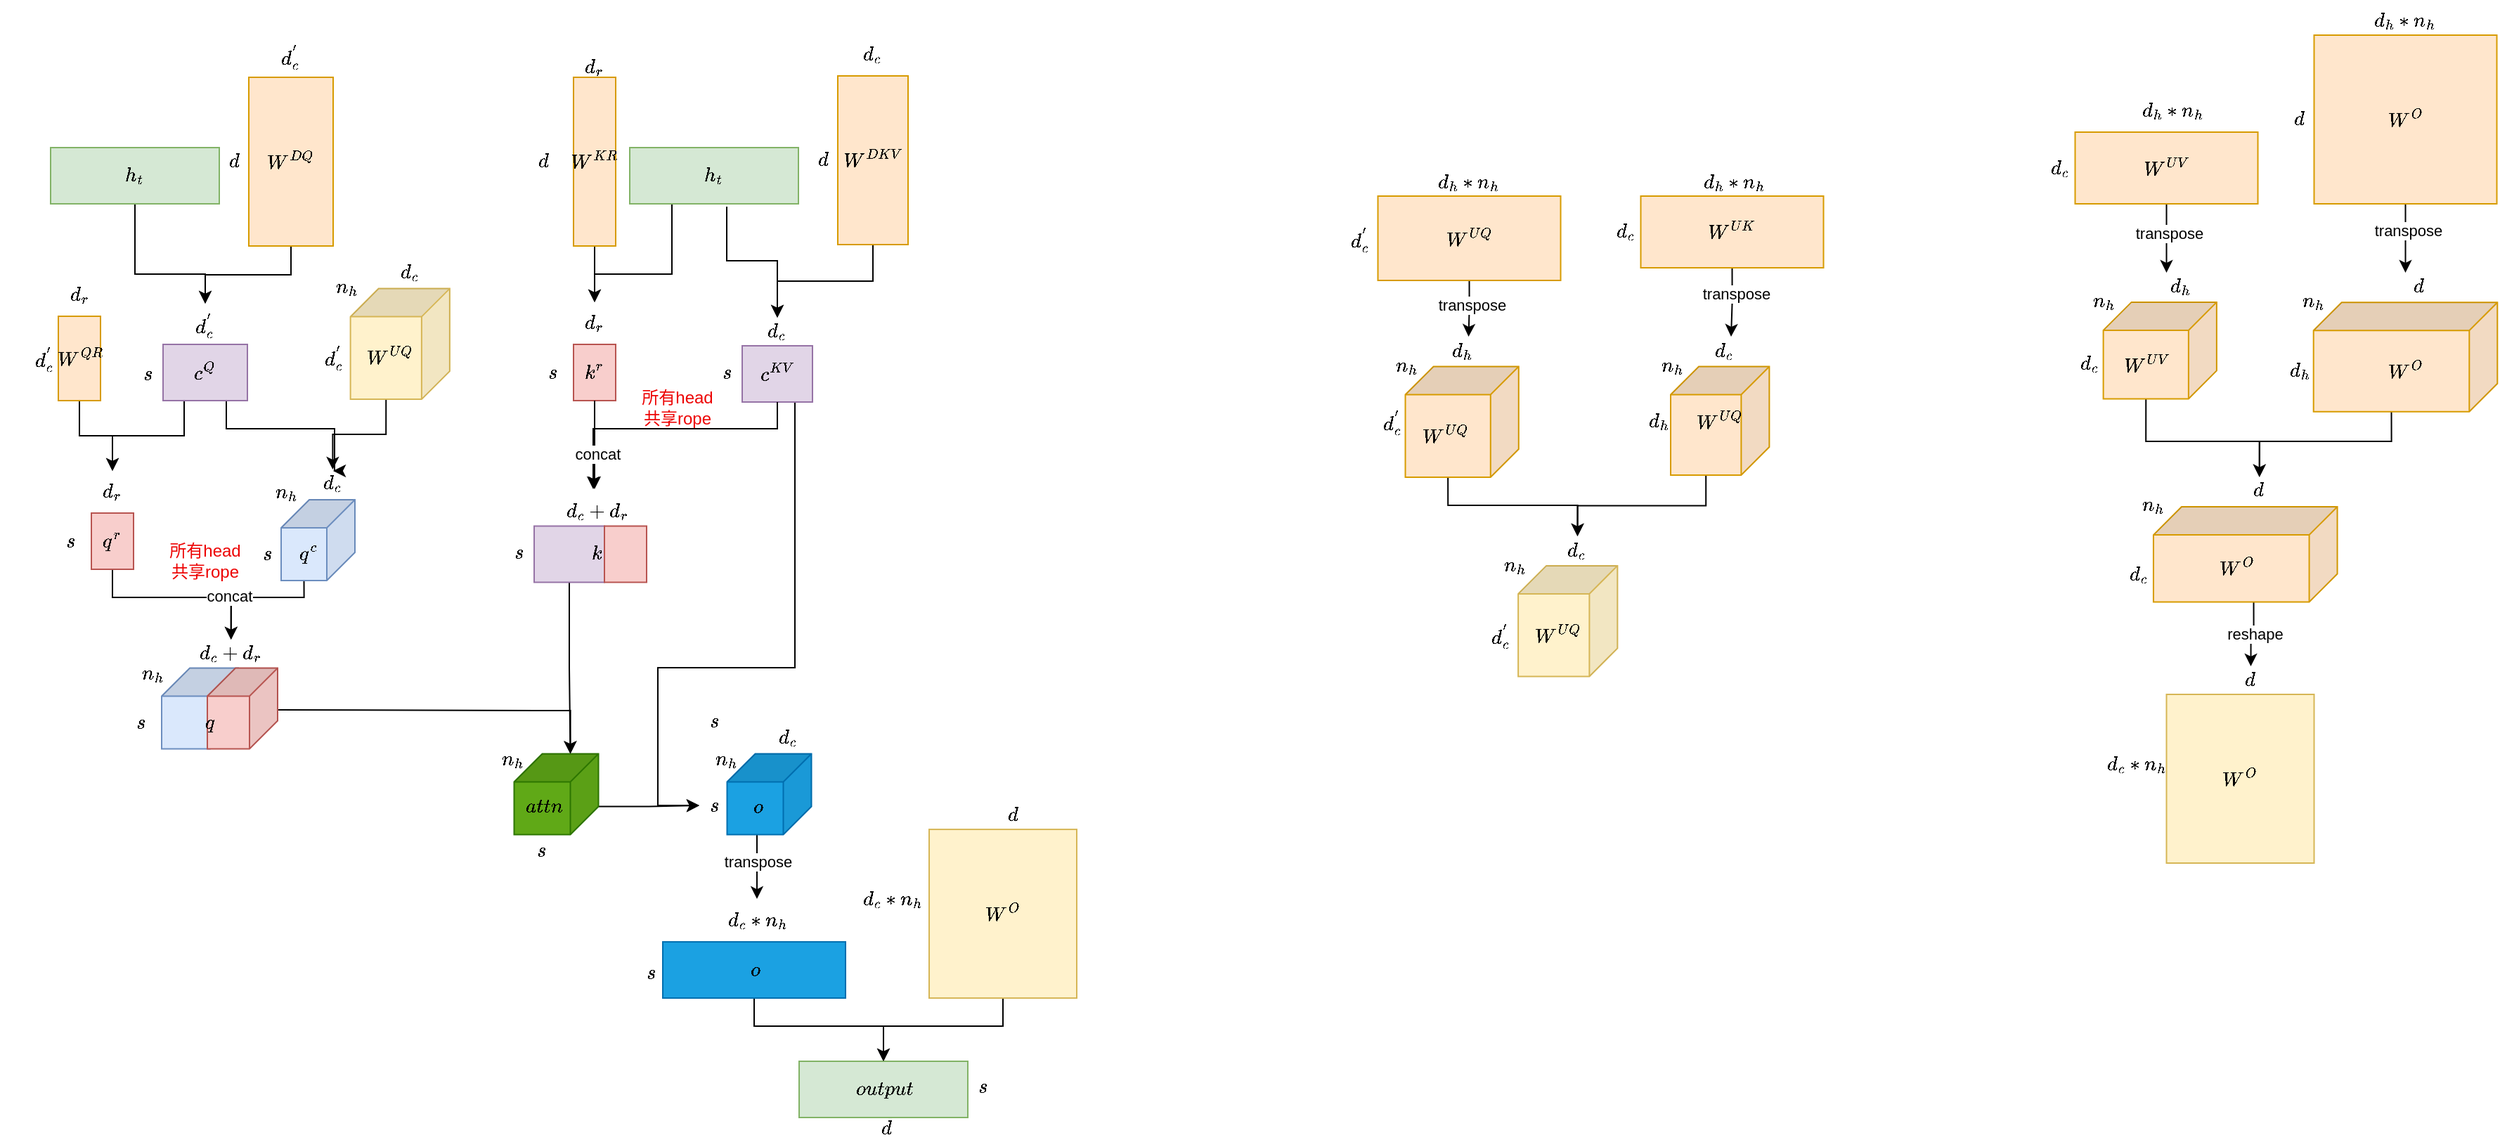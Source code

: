 <mxfile version="24.4.4" type="github" pages="3">
  <diagram name="第 1 页" id="KB3aRlgGFEXAsh1E03ZT">
    <mxGraphModel dx="1434" dy="720" grid="1" gridSize="10" guides="1" tooltips="1" connect="1" arrows="1" fold="1" page="1" pageScale="1" pageWidth="827" pageHeight="1169" math="1" shadow="0">
      <root>
        <mxCell id="0" />
        <mxCell id="1" parent="0" />
        <mxCell id="K8XGa-13zpSZUxeWupiR-2" style="edgeStyle=orthogonalEdgeStyle;rounded=0;orthogonalLoop=1;jettySize=auto;html=1;exitX=0.5;exitY=1;exitDx=0;exitDy=0;entryX=0.5;entryY=0;entryDx=0;entryDy=0;" parent="1" source="K8XGa-13zpSZUxeWupiR-3" target="K8XGa-13zpSZUxeWupiR-21" edge="1">
          <mxGeometry relative="1" as="geometry" />
        </mxCell>
        <mxCell id="K8XGa-13zpSZUxeWupiR-3" value="$$W^{DKV}$$" style="rounded=0;whiteSpace=wrap;html=1;fillColor=#ffe6cc;strokeColor=#d79b00;" parent="1" vertex="1">
          <mxGeometry x="628" y="869" width="50" height="120" as="geometry" />
        </mxCell>
        <mxCell id="K8XGa-13zpSZUxeWupiR-4" style="edgeStyle=orthogonalEdgeStyle;rounded=0;orthogonalLoop=1;jettySize=auto;html=1;exitX=0.5;exitY=1;exitDx=0;exitDy=0;entryX=0.5;entryY=0;entryDx=0;entryDy=0;" parent="1" source="K8XGa-13zpSZUxeWupiR-5" target="K8XGa-13zpSZUxeWupiR-20" edge="1">
          <mxGeometry relative="1" as="geometry" />
        </mxCell>
        <mxCell id="K8XGa-13zpSZUxeWupiR-5" value="$$W^{DQ}$$" style="rounded=0;whiteSpace=wrap;html=1;fillColor=#ffe6cc;strokeColor=#d79b00;" parent="1" vertex="1">
          <mxGeometry x="209" y="870" width="60" height="120" as="geometry" />
        </mxCell>
        <mxCell id="K8XGa-13zpSZUxeWupiR-6" style="edgeStyle=orthogonalEdgeStyle;rounded=0;orthogonalLoop=1;jettySize=auto;html=1;exitX=0.5;exitY=1;exitDx=0;exitDy=0;entryX=0.5;entryY=0;entryDx=0;entryDy=0;" parent="1" source="K8XGa-13zpSZUxeWupiR-7" target="K8XGa-13zpSZUxeWupiR-20" edge="1">
          <mxGeometry relative="1" as="geometry">
            <Array as="points">
              <mxPoint x="128" y="1010" />
              <mxPoint x="178" y="1010" />
            </Array>
          </mxGeometry>
        </mxCell>
        <mxCell id="K8XGa-13zpSZUxeWupiR-7" value="$$h_t$$" style="rounded=0;whiteSpace=wrap;html=1;fillColor=#d5e8d4;strokeColor=#82b366;" parent="1" vertex="1">
          <mxGeometry x="68" y="920" width="120" height="40" as="geometry" />
        </mxCell>
        <mxCell id="K8XGa-13zpSZUxeWupiR-8" style="edgeStyle=orthogonalEdgeStyle;rounded=0;orthogonalLoop=1;jettySize=auto;html=1;exitX=0.75;exitY=1;exitDx=0;exitDy=0;entryX=0.5;entryY=0;entryDx=0;entryDy=0;" parent="1" source="K8XGa-13zpSZUxeWupiR-10" edge="1">
          <mxGeometry relative="1" as="geometry">
            <mxPoint x="269" y="1150" as="targetPoint" />
            <Array as="points">
              <mxPoint x="193" y="1120" />
              <mxPoint x="270" y="1120" />
            </Array>
          </mxGeometry>
        </mxCell>
        <mxCell id="K8XGa-13zpSZUxeWupiR-9" style="edgeStyle=orthogonalEdgeStyle;rounded=0;orthogonalLoop=1;jettySize=auto;html=1;exitX=0.25;exitY=1;exitDx=0;exitDy=0;entryX=0.5;entryY=0;entryDx=0;entryDy=0;" parent="1" source="K8XGa-13zpSZUxeWupiR-10" target="K8XGa-13zpSZUxeWupiR-42" edge="1">
          <mxGeometry relative="1" as="geometry" />
        </mxCell>
        <mxCell id="K8XGa-13zpSZUxeWupiR-10" value="$$c^Q$$" style="rounded=0;whiteSpace=wrap;html=1;fillColor=#e1d5e7;strokeColor=#9673a6;" parent="1" vertex="1">
          <mxGeometry x="148" y="1060" width="60" height="40" as="geometry" />
        </mxCell>
        <mxCell id="VamQXiNkTEbyO-grzjpX-7" style="edgeStyle=orthogonalEdgeStyle;rounded=0;orthogonalLoop=1;jettySize=auto;html=1;exitX=0.75;exitY=1;exitDx=0;exitDy=0;entryX=0;entryY=0.5;entryDx=0;entryDy=0;" parent="1" source="K8XGa-13zpSZUxeWupiR-13" target="K8XGa-13zpSZUxeWupiR-104" edge="1">
          <mxGeometry relative="1" as="geometry">
            <Array as="points">
              <mxPoint x="598" y="1290" />
              <mxPoint x="500" y="1290" />
              <mxPoint x="500" y="1388" />
            </Array>
          </mxGeometry>
        </mxCell>
        <mxCell id="K8XGa-13zpSZUxeWupiR-13" value="$$c^{KV}$$" style="rounded=0;whiteSpace=wrap;html=1;fillColor=#e1d5e7;strokeColor=#9673a6;" parent="1" vertex="1">
          <mxGeometry x="560" y="1061" width="50" height="40" as="geometry" />
        </mxCell>
        <mxCell id="K8XGa-13zpSZUxeWupiR-14" value="$$d_c^{&#39;}$$" style="text;html=1;align=center;verticalAlign=middle;whiteSpace=wrap;rounded=0;" parent="1" vertex="1">
          <mxGeometry x="229" y="840" width="20" height="30" as="geometry" />
        </mxCell>
        <mxCell id="K8XGa-13zpSZUxeWupiR-15" value="$$d$$" style="text;html=1;align=center;verticalAlign=middle;whiteSpace=wrap;rounded=0;" parent="1" vertex="1">
          <mxGeometry x="189" y="915" width="20" height="30" as="geometry" />
        </mxCell>
        <mxCell id="K8XGa-13zpSZUxeWupiR-16" value="$$d_c$$" style="text;html=1;align=center;verticalAlign=middle;whiteSpace=wrap;rounded=0;" parent="1" vertex="1">
          <mxGeometry x="643" y="839" width="20" height="30" as="geometry" />
        </mxCell>
        <mxCell id="K8XGa-13zpSZUxeWupiR-17" value="$$d$$" style="text;html=1;align=center;verticalAlign=middle;whiteSpace=wrap;rounded=0;" parent="1" vertex="1">
          <mxGeometry x="608" y="914" width="20" height="30" as="geometry" />
        </mxCell>
        <mxCell id="K8XGa-13zpSZUxeWupiR-18" value="$$s$$" style="text;html=1;align=center;verticalAlign=middle;whiteSpace=wrap;rounded=0;" parent="1" vertex="1">
          <mxGeometry x="127" y="1066" width="21" height="30" as="geometry" />
        </mxCell>
        <mxCell id="K8XGa-13zpSZUxeWupiR-19" value="$$s$$" style="text;html=1;align=center;verticalAlign=middle;whiteSpace=wrap;rounded=0;" parent="1" vertex="1">
          <mxGeometry x="539" y="1065" width="21" height="30" as="geometry" />
        </mxCell>
        <mxCell id="K8XGa-13zpSZUxeWupiR-20" value="$$d_c^{&#39;}$$" style="text;html=1;align=center;verticalAlign=middle;whiteSpace=wrap;rounded=0;" parent="1" vertex="1">
          <mxGeometry x="168" y="1031" width="20" height="30" as="geometry" />
        </mxCell>
        <mxCell id="K8XGa-13zpSZUxeWupiR-21" value="$$d_c$$" style="text;html=1;align=center;verticalAlign=middle;whiteSpace=wrap;rounded=0;" parent="1" vertex="1">
          <mxGeometry x="575" y="1041" width="20" height="19" as="geometry" />
        </mxCell>
        <mxCell id="K8XGa-13zpSZUxeWupiR-25" style="edgeStyle=orthogonalEdgeStyle;rounded=0;orthogonalLoop=1;jettySize=auto;html=1;exitX=0.5;exitY=1;exitDx=0;exitDy=0;entryX=0.5;entryY=0;entryDx=0;entryDy=0;" parent="1" source="K8XGa-13zpSZUxeWupiR-26" target="K8XGa-13zpSZUxeWupiR-42" edge="1">
          <mxGeometry relative="1" as="geometry" />
        </mxCell>
        <mxCell id="K8XGa-13zpSZUxeWupiR-26" value="$$W^{QR}$$" style="rounded=0;whiteSpace=wrap;html=1;fillColor=#ffe6cc;strokeColor=#d79b00;" parent="1" vertex="1">
          <mxGeometry x="73.5" y="1040" width="30" height="60" as="geometry" />
        </mxCell>
        <mxCell id="K8XGa-13zpSZUxeWupiR-28" value="$$d_r$$" style="text;html=1;align=center;verticalAlign=middle;whiteSpace=wrap;rounded=0;" parent="1" vertex="1">
          <mxGeometry x="78.5" y="1010" width="20" height="30" as="geometry" />
        </mxCell>
        <mxCell id="K8XGa-13zpSZUxeWupiR-29" value="$$d_c^{&#39;}$$" style="text;html=1;align=center;verticalAlign=middle;whiteSpace=wrap;rounded=0;" parent="1" vertex="1">
          <mxGeometry x="53.5" y="1055" width="20" height="30" as="geometry" />
        </mxCell>
        <mxCell id="5WB3srxRBoUS61hd9KDc-13" style="edgeStyle=orthogonalEdgeStyle;rounded=0;orthogonalLoop=1;jettySize=auto;html=1;exitX=0;exitY=0;exitDx=57.5;exitDy=36.25;exitPerimeter=0;entryX=0.5;entryY=0;entryDx=0;entryDy=0;" parent="1" source="K8XGa-13zpSZUxeWupiR-33" target="K8XGa-13zpSZUxeWupiR-46" edge="1">
          <mxGeometry relative="1" as="geometry">
            <Array as="points">
              <mxPoint x="248" y="1240" />
              <mxPoint x="196" y="1240" />
            </Array>
          </mxGeometry>
        </mxCell>
        <mxCell id="K8XGa-13zpSZUxeWupiR-33" value="" style="shape=cube;whiteSpace=wrap;html=1;boundedLbl=1;backgroundOutline=1;darkOpacity=0.05;darkOpacity2=0.1;fillColor=#dae8fc;strokeColor=#6c8ebf;rotation=90;" parent="1" vertex="1">
          <mxGeometry x="229.5" y="1173" width="57.5" height="52.5" as="geometry" />
        </mxCell>
        <mxCell id="K8XGa-13zpSZUxeWupiR-34" value="$$n_h$$" style="text;html=1;align=center;verticalAlign=middle;whiteSpace=wrap;rounded=0;" parent="1" vertex="1">
          <mxGeometry x="226.25" y="1152.75" width="20" height="23.5" as="geometry" />
        </mxCell>
        <mxCell id="K8XGa-13zpSZUxeWupiR-35" value="$$s$$" style="text;html=1;align=center;verticalAlign=middle;whiteSpace=wrap;rounded=0;" parent="1" vertex="1">
          <mxGeometry x="212.25" y="1194.25" width="21" height="30" as="geometry" />
        </mxCell>
        <mxCell id="K8XGa-13zpSZUxeWupiR-37" value="$$d_c$$" style="text;html=1;align=center;verticalAlign=middle;whiteSpace=wrap;rounded=0;" parent="1" vertex="1">
          <mxGeometry x="258.7" y="1149" width="20" height="20" as="geometry" />
        </mxCell>
        <mxCell id="5WB3srxRBoUS61hd9KDc-14" style="edgeStyle=orthogonalEdgeStyle;rounded=0;orthogonalLoop=1;jettySize=auto;html=1;exitX=0.5;exitY=1;exitDx=0;exitDy=0;entryX=0.5;entryY=0;entryDx=0;entryDy=0;" parent="1" source="K8XGa-13zpSZUxeWupiR-40" target="K8XGa-13zpSZUxeWupiR-46" edge="1">
          <mxGeometry relative="1" as="geometry">
            <Array as="points">
              <mxPoint x="112" y="1240" />
              <mxPoint x="196" y="1240" />
            </Array>
          </mxGeometry>
        </mxCell>
        <mxCell id="5WB3srxRBoUS61hd9KDc-15" value="concat" style="edgeLabel;html=1;align=center;verticalAlign=middle;resizable=0;points=[];" parent="5WB3srxRBoUS61hd9KDc-14" vertex="1" connectable="0">
          <mxGeometry x="0.324" y="-1" relative="1" as="geometry">
            <mxPoint x="14" y="-2" as="offset" />
          </mxGeometry>
        </mxCell>
        <mxCell id="K8XGa-13zpSZUxeWupiR-40" value="$$q^r$$" style="rounded=0;whiteSpace=wrap;html=1;fillColor=#f8cecc;strokeColor=#b85450;" parent="1" vertex="1">
          <mxGeometry x="97" y="1180" width="30" height="40" as="geometry" />
        </mxCell>
        <mxCell id="K8XGa-13zpSZUxeWupiR-41" value="$$s$$" style="text;html=1;align=center;verticalAlign=middle;whiteSpace=wrap;rounded=0;" parent="1" vertex="1">
          <mxGeometry x="72.25" y="1185" width="21" height="30" as="geometry" />
        </mxCell>
        <mxCell id="K8XGa-13zpSZUxeWupiR-42" value="$$d_r$$" style="text;html=1;align=center;verticalAlign=middle;whiteSpace=wrap;rounded=0;" parent="1" vertex="1">
          <mxGeometry x="102" y="1150" width="20" height="30" as="geometry" />
        </mxCell>
        <mxCell id="K8XGa-13zpSZUxeWupiR-43" value="" style="shape=cube;whiteSpace=wrap;html=1;boundedLbl=1;backgroundOutline=1;darkOpacity=0.05;darkOpacity2=0.1;fillColor=#dae8fc;strokeColor=#6c8ebf;rotation=90;" parent="1" vertex="1">
          <mxGeometry x="145.5" y="1291.75" width="57.5" height="54.5" as="geometry" />
        </mxCell>
        <mxCell id="K8XGa-13zpSZUxeWupiR-44" value="$$n_h$$" style="text;html=1;align=center;verticalAlign=middle;whiteSpace=wrap;rounded=0;" parent="1" vertex="1">
          <mxGeometry x="130.75" y="1279" width="20" height="30" as="geometry" />
        </mxCell>
        <mxCell id="K8XGa-13zpSZUxeWupiR-45" value="$$s$$" style="text;html=1;align=center;verticalAlign=middle;whiteSpace=wrap;rounded=0;" parent="1" vertex="1">
          <mxGeometry x="121.75" y="1314" width="21" height="30" as="geometry" />
        </mxCell>
        <mxCell id="K8XGa-13zpSZUxeWupiR-46" value="$$d_c+d_r$$" style="text;html=1;align=center;verticalAlign=middle;whiteSpace=wrap;rounded=0;" parent="1" vertex="1">
          <mxGeometry x="173.25" y="1270" width="46.25" height="20" as="geometry" />
        </mxCell>
        <mxCell id="5WB3srxRBoUS61hd9KDc-22" style="edgeStyle=orthogonalEdgeStyle;rounded=0;orthogonalLoop=1;jettySize=auto;html=1;entryX=0;entryY=0;entryDx=0;entryDy=20;entryPerimeter=0;" parent="1" target="K8XGa-13zpSZUxeWupiR-95" edge="1">
          <mxGeometry relative="1" as="geometry">
            <mxPoint x="230" y="1320" as="sourcePoint" />
          </mxGeometry>
        </mxCell>
        <mxCell id="K8XGa-13zpSZUxeWupiR-47" value="" style="shape=cube;whiteSpace=wrap;html=1;boundedLbl=1;backgroundOutline=1;darkOpacity=0.05;darkOpacity2=0.1;fillColor=#f8cecc;strokeColor=#b85450;rotation=90;" parent="1" vertex="1">
          <mxGeometry x="175.75" y="1294" width="57.5" height="50" as="geometry" />
        </mxCell>
        <mxCell id="K8XGa-13zpSZUxeWupiR-49" value="$$q$$" style="text;html=1;align=center;verticalAlign=middle;whiteSpace=wrap;rounded=0;" parent="1" vertex="1">
          <mxGeometry x="150.75" y="1314" width="60" height="30" as="geometry" />
        </mxCell>
        <mxCell id="K8XGa-13zpSZUxeWupiR-50" value="所有head共享rope" style="text;html=1;align=center;verticalAlign=middle;whiteSpace=wrap;rounded=0;fontColor=#ed0202;" parent="1" vertex="1">
          <mxGeometry x="148" y="1199.25" width="60" height="30" as="geometry" />
        </mxCell>
        <mxCell id="K8XGa-13zpSZUxeWupiR-51" style="edgeStyle=orthogonalEdgeStyle;rounded=0;orthogonalLoop=1;jettySize=auto;html=1;exitX=0.5;exitY=1;exitDx=0;exitDy=0;entryX=0.5;entryY=0;entryDx=0;entryDy=0;" parent="1" source="K8XGa-13zpSZUxeWupiR-52" target="K8XGa-13zpSZUxeWupiR-59" edge="1">
          <mxGeometry relative="1" as="geometry" />
        </mxCell>
        <mxCell id="K8XGa-13zpSZUxeWupiR-52" value="$$W^{KR}$$" style="rounded=0;whiteSpace=wrap;html=1;fillColor=#ffe6cc;strokeColor=#d79b00;" parent="1" vertex="1">
          <mxGeometry x="440" y="870" width="30" height="120" as="geometry" />
        </mxCell>
        <mxCell id="K8XGa-13zpSZUxeWupiR-53" value="$$d_r$$" style="text;html=1;align=center;verticalAlign=middle;whiteSpace=wrap;rounded=0;" parent="1" vertex="1">
          <mxGeometry x="445" y="848" width="20" height="30" as="geometry" />
        </mxCell>
        <mxCell id="K8XGa-13zpSZUxeWupiR-54" value="$$d$$" style="text;html=1;align=center;verticalAlign=middle;whiteSpace=wrap;rounded=0;" parent="1" vertex="1">
          <mxGeometry x="409" y="915" width="20" height="30" as="geometry" />
        </mxCell>
        <mxCell id="K8XGa-13zpSZUxeWupiR-57" value="$$k^r$$" style="rounded=0;whiteSpace=wrap;html=1;fillColor=#f8cecc;strokeColor=#b85450;" parent="1" vertex="1">
          <mxGeometry x="440" y="1060" width="30" height="40" as="geometry" />
        </mxCell>
        <mxCell id="K8XGa-13zpSZUxeWupiR-58" value="$$s$$" style="text;html=1;align=center;verticalAlign=middle;whiteSpace=wrap;rounded=0;" parent="1" vertex="1">
          <mxGeometry x="415.25" y="1065" width="21" height="30" as="geometry" />
        </mxCell>
        <mxCell id="K8XGa-13zpSZUxeWupiR-59" value="$$d_r$$" style="text;html=1;align=center;verticalAlign=middle;whiteSpace=wrap;rounded=0;" parent="1" vertex="1">
          <mxGeometry x="445" y="1030" width="20" height="30" as="geometry" />
        </mxCell>
        <mxCell id="K8XGa-13zpSZUxeWupiR-71" value="&lt;span style=&quot;color: rgb(0, 0, 0); font-family: Helvetica; font-size: 12px; font-style: normal; font-variant-ligatures: normal; font-variant-caps: normal; font-weight: 400; letter-spacing: normal; orphans: 2; text-align: center; text-indent: 0px; text-transform: none; widows: 2; word-spacing: 0px; -webkit-text-stroke-width: 0px; white-space: normal; background-color: rgb(251, 251, 251); text-decoration-thickness: initial; text-decoration-style: initial; text-decoration-color: initial; display: inline !important; float: none;&quot;&gt;$$q^c$$&lt;/span&gt;" style="text;html=1;align=center;verticalAlign=middle;whiteSpace=wrap;rounded=0;" parent="1" vertex="1">
          <mxGeometry x="236" y="1199.25" width="30" height="20" as="geometry" />
        </mxCell>
        <mxCell id="K8XGa-13zpSZUxeWupiR-93" value="所有head共享rope" style="text;html=1;align=center;verticalAlign=middle;whiteSpace=wrap;rounded=0;fontColor=#ed0202;" parent="1" vertex="1">
          <mxGeometry x="483.5" y="1090" width="60" height="30" as="geometry" />
        </mxCell>
        <mxCell id="VamQXiNkTEbyO-grzjpX-5" style="edgeStyle=orthogonalEdgeStyle;rounded=0;orthogonalLoop=1;jettySize=auto;html=1;exitX=0;exitY=0;exitDx=37.5;exitDy=0;exitPerimeter=0;entryX=0;entryY=0.5;entryDx=0;entryDy=0;" parent="1" source="K8XGa-13zpSZUxeWupiR-95" target="K8XGa-13zpSZUxeWupiR-104" edge="1">
          <mxGeometry relative="1" as="geometry" />
        </mxCell>
        <mxCell id="K8XGa-13zpSZUxeWupiR-95" value="" style="shape=cube;whiteSpace=wrap;html=1;boundedLbl=1;backgroundOutline=1;darkOpacity=0.05;darkOpacity2=0.1;fillColor=#60a917;strokeColor=#2D7600;rotation=90;fontColor=#ffffff;" parent="1" vertex="1">
          <mxGeometry x="399" y="1350" width="57.5" height="60" as="geometry" />
        </mxCell>
        <mxCell id="K8XGa-13zpSZUxeWupiR-96" value="$$n_h$$" style="text;html=1;align=center;verticalAlign=middle;whiteSpace=wrap;rounded=0;" parent="1" vertex="1">
          <mxGeometry x="387" y="1340" width="20" height="30" as="geometry" />
        </mxCell>
        <mxCell id="K8XGa-13zpSZUxeWupiR-97" value="$$s$$" style="text;html=1;align=center;verticalAlign=middle;whiteSpace=wrap;rounded=0;" parent="1" vertex="1">
          <mxGeometry x="529.5" y="1313" width="21" height="30" as="geometry" />
        </mxCell>
        <mxCell id="K8XGa-13zpSZUxeWupiR-98" value="$$s$$" style="text;html=1;align=center;verticalAlign=middle;whiteSpace=wrap;rounded=0;" parent="1" vertex="1">
          <mxGeometry x="387" y="1410" width="60" height="20" as="geometry" />
        </mxCell>
        <mxCell id="K8XGa-13zpSZUxeWupiR-99" value="$$attn$$" style="text;html=1;align=center;verticalAlign=middle;whiteSpace=wrap;rounded=0;" parent="1" vertex="1">
          <mxGeometry x="389" y="1374" width="60" height="30" as="geometry" />
        </mxCell>
        <mxCell id="K8XGa-13zpSZUxeWupiR-100" style="edgeStyle=orthogonalEdgeStyle;rounded=0;orthogonalLoop=1;jettySize=auto;html=1;exitX=0.5;exitY=1;exitDx=0;exitDy=0;entryX=0.5;entryY=0;entryDx=0;entryDy=0;" parent="1" source="K8XGa-13zpSZUxeWupiR-106" target="K8XGa-13zpSZUxeWupiR-114" edge="1">
          <mxGeometry relative="1" as="geometry" />
        </mxCell>
        <mxCell id="K8XGa-13zpSZUxeWupiR-101" value="transpose" style="edgeLabel;html=1;align=center;verticalAlign=middle;resizable=0;points=[];" parent="K8XGa-13zpSZUxeWupiR-100" vertex="1" connectable="0">
          <mxGeometry x="-0.356" y="-2" relative="1" as="geometry">
            <mxPoint x="2" y="7" as="offset" />
          </mxGeometry>
        </mxCell>
        <mxCell id="K8XGa-13zpSZUxeWupiR-102" value="" style="shape=cube;whiteSpace=wrap;html=1;boundedLbl=1;backgroundOutline=1;darkOpacity=0.05;darkOpacity2=0.1;fillColor=#1ba1e2;strokeColor=#006EAF;rotation=90;fontColor=#ffffff;" parent="1" vertex="1">
          <mxGeometry x="550.5" y="1350" width="57.5" height="60" as="geometry" />
        </mxCell>
        <mxCell id="K8XGa-13zpSZUxeWupiR-103" value="$$n_h$$" style="text;html=1;align=center;verticalAlign=middle;whiteSpace=wrap;rounded=0;" parent="1" vertex="1">
          <mxGeometry x="538.5" y="1340" width="20" height="30" as="geometry" />
        </mxCell>
        <mxCell id="K8XGa-13zpSZUxeWupiR-104" value="$$s$$" style="text;html=1;align=center;verticalAlign=middle;whiteSpace=wrap;rounded=0;" parent="1" vertex="1">
          <mxGeometry x="529.5" y="1373" width="21" height="30" as="geometry" />
        </mxCell>
        <mxCell id="K8XGa-13zpSZUxeWupiR-105" value="$$d_c$$" style="text;html=1;align=center;verticalAlign=middle;whiteSpace=wrap;rounded=0;" parent="1" vertex="1">
          <mxGeometry x="575.5" y="1329.96" width="32.5" height="20" as="geometry" />
        </mxCell>
        <mxCell id="K8XGa-13zpSZUxeWupiR-106" value="$$o$$" style="text;html=1;align=center;verticalAlign=middle;whiteSpace=wrap;rounded=0;" parent="1" vertex="1">
          <mxGeometry x="540.5" y="1374" width="60" height="30" as="geometry" />
        </mxCell>
        <mxCell id="biAk3lkxhg-vFEAsd52F-3" style="edgeStyle=orthogonalEdgeStyle;rounded=0;orthogonalLoop=1;jettySize=auto;html=1;exitX=0.5;exitY=1;exitDx=0;exitDy=0;entryX=0.5;entryY=0;entryDx=0;entryDy=0;" edge="1" parent="1" source="K8XGa-13zpSZUxeWupiR-112" target="K8XGa-13zpSZUxeWupiR-115">
          <mxGeometry relative="1" as="geometry">
            <Array as="points">
              <mxPoint x="569" y="1545" />
              <mxPoint x="661" y="1545" />
            </Array>
          </mxGeometry>
        </mxCell>
        <mxCell id="K8XGa-13zpSZUxeWupiR-112" value="$$o$$" style="rounded=0;whiteSpace=wrap;html=1;fillColor=#1ba1e2;strokeColor=#006EAF;fontColor=#050505;" parent="1" vertex="1">
          <mxGeometry x="503.5" y="1485.04" width="130" height="40" as="geometry" />
        </mxCell>
        <mxCell id="K8XGa-13zpSZUxeWupiR-113" value="$$s$$" style="text;html=1;align=center;verticalAlign=middle;whiteSpace=wrap;rounded=0;" parent="1" vertex="1">
          <mxGeometry x="484.5" y="1492.04" width="21" height="30" as="geometry" />
        </mxCell>
        <mxCell id="K8XGa-13zpSZUxeWupiR-114" value="$${d_c}*{n_h}$$" style="text;html=1;align=center;verticalAlign=middle;whiteSpace=wrap;rounded=0;" parent="1" vertex="1">
          <mxGeometry x="548.5" y="1454.54" width="44" height="30" as="geometry" />
        </mxCell>
        <mxCell id="K8XGa-13zpSZUxeWupiR-115" value="$$output$$" style="rounded=0;whiteSpace=wrap;html=1;fillColor=#d5e8d4;strokeColor=#82b366;" parent="1" vertex="1">
          <mxGeometry x="600.5" y="1570" width="120" height="40" as="geometry" />
        </mxCell>
        <mxCell id="K8XGa-13zpSZUxeWupiR-116" value="$$s$$" style="text;html=1;align=center;verticalAlign=middle;whiteSpace=wrap;rounded=0;" parent="1" vertex="1">
          <mxGeometry x="720.5" y="1573.29" width="20" height="30" as="geometry" />
        </mxCell>
        <mxCell id="K8XGa-13zpSZUxeWupiR-117" value="$$d$$" style="text;html=1;align=center;verticalAlign=middle;whiteSpace=wrap;rounded=0;" parent="1" vertex="1">
          <mxGeometry x="653" y="1610" width="20" height="15" as="geometry" />
        </mxCell>
        <mxCell id="K8XGa-13zpSZUxeWupiR-119" style="edgeStyle=orthogonalEdgeStyle;rounded=0;orthogonalLoop=1;jettySize=auto;html=1;exitX=0.575;exitY=1.05;exitDx=0;exitDy=0;entryX=0.5;entryY=0;entryDx=0;entryDy=0;exitPerimeter=0;" parent="1" source="K8XGa-13zpSZUxeWupiR-121" target="K8XGa-13zpSZUxeWupiR-21" edge="1">
          <mxGeometry relative="1" as="geometry" />
        </mxCell>
        <mxCell id="K8XGa-13zpSZUxeWupiR-120" style="edgeStyle=orthogonalEdgeStyle;rounded=0;orthogonalLoop=1;jettySize=auto;html=1;exitX=0.25;exitY=1;exitDx=0;exitDy=0;entryX=0.5;entryY=0;entryDx=0;entryDy=0;" parent="1" source="K8XGa-13zpSZUxeWupiR-121" target="K8XGa-13zpSZUxeWupiR-59" edge="1">
          <mxGeometry relative="1" as="geometry">
            <Array as="points">
              <mxPoint x="510" y="1010" />
              <mxPoint x="455" y="1010" />
            </Array>
          </mxGeometry>
        </mxCell>
        <mxCell id="K8XGa-13zpSZUxeWupiR-121" value="$$h_t$$" style="rounded=0;whiteSpace=wrap;html=1;fillColor=#d5e8d4;strokeColor=#82b366;" parent="1" vertex="1">
          <mxGeometry x="480" y="920" width="120" height="40" as="geometry" />
        </mxCell>
        <mxCell id="K8XGa-13zpSZUxeWupiR-145" style="edgeStyle=orthogonalEdgeStyle;rounded=0;orthogonalLoop=1;jettySize=auto;html=1;exitX=0.5;exitY=1;exitDx=0;exitDy=0;entryX=0.75;entryY=0;entryDx=0;entryDy=0;" parent="1" source="K8XGa-13zpSZUxeWupiR-128" target="K8XGa-13zpSZUxeWupiR-137" edge="1">
          <mxGeometry relative="1" as="geometry" />
        </mxCell>
        <mxCell id="K8XGa-13zpSZUxeWupiR-147" value="transpose" style="edgeLabel;html=1;align=center;verticalAlign=middle;resizable=0;points=[];" parent="K8XGa-13zpSZUxeWupiR-145" vertex="1" connectable="0">
          <mxGeometry x="-0.161" y="1" relative="1" as="geometry">
            <mxPoint as="offset" />
          </mxGeometry>
        </mxCell>
        <mxCell id="K8XGa-13zpSZUxeWupiR-128" value="$$W^{UQ}$$" style="rounded=0;whiteSpace=wrap;html=1;fillColor=#ffe6cc;strokeColor=#d79b00;" parent="1" vertex="1">
          <mxGeometry x="1012.25" y="954.5" width="130" height="60" as="geometry" />
        </mxCell>
        <mxCell id="K8XGa-13zpSZUxeWupiR-129" value="$$d_c^{&#39;}$$" style="text;html=1;align=center;verticalAlign=middle;whiteSpace=wrap;rounded=0;" parent="1" vertex="1">
          <mxGeometry x="990" y="974.5" width="20" height="20" as="geometry" />
        </mxCell>
        <mxCell id="K8XGa-13zpSZUxeWupiR-130" value="$${d_h}*{n_h}$$" style="text;html=1;align=center;verticalAlign=middle;whiteSpace=wrap;rounded=0;" parent="1" vertex="1">
          <mxGeometry x="1057.25" y="934.5" width="40" height="20" as="geometry" />
        </mxCell>
        <mxCell id="K8XGa-13zpSZUxeWupiR-146" style="edgeStyle=orthogonalEdgeStyle;rounded=0;orthogonalLoop=1;jettySize=auto;html=1;exitX=0.5;exitY=1;exitDx=0;exitDy=0;entryX=0.75;entryY=0;entryDx=0;entryDy=0;" parent="1" source="K8XGa-13zpSZUxeWupiR-131" target="K8XGa-13zpSZUxeWupiR-143" edge="1">
          <mxGeometry relative="1" as="geometry">
            <mxPoint x="1264.75" y="1044.5" as="targetPoint" />
          </mxGeometry>
        </mxCell>
        <mxCell id="K8XGa-13zpSZUxeWupiR-148" value="transpose" style="edgeLabel;html=1;align=center;verticalAlign=middle;resizable=0;points=[];" parent="K8XGa-13zpSZUxeWupiR-146" vertex="1" connectable="0">
          <mxGeometry x="-0.276" y="2" relative="1" as="geometry">
            <mxPoint as="offset" />
          </mxGeometry>
        </mxCell>
        <mxCell id="K8XGa-13zpSZUxeWupiR-131" value="$$W^{UK}$$" style="rounded=0;whiteSpace=wrap;html=1;fillColor=#ffe6cc;strokeColor=#d79b00;" parent="1" vertex="1">
          <mxGeometry x="1199.25" y="954.5" width="130" height="51" as="geometry" />
        </mxCell>
        <mxCell id="K8XGa-13zpSZUxeWupiR-132" value="$$d_c$$" style="text;html=1;align=center;verticalAlign=middle;whiteSpace=wrap;rounded=0;" parent="1" vertex="1">
          <mxGeometry x="1179.25" y="970" width="20" height="20" as="geometry" />
        </mxCell>
        <mxCell id="K8XGa-13zpSZUxeWupiR-133" value="$${d_h}*{n_h}$$" style="text;html=1;align=center;verticalAlign=middle;whiteSpace=wrap;rounded=0;" parent="1" vertex="1">
          <mxGeometry x="1245.75" y="934.5" width="40" height="20" as="geometry" />
        </mxCell>
        <mxCell id="K8XGa-13zpSZUxeWupiR-156" style="edgeStyle=orthogonalEdgeStyle;rounded=0;orthogonalLoop=1;jettySize=auto;html=1;exitX=0;exitY=0;exitDx=78.75;exitDy=50.315;exitPerimeter=0;entryX=0.5;entryY=0;entryDx=0;entryDy=0;" parent="1" source="K8XGa-13zpSZUxeWupiR-134" target="K8XGa-13zpSZUxeWupiR-154" edge="1">
          <mxGeometry relative="1" as="geometry">
            <Array as="points">
              <mxPoint x="1061.75" y="1174.5" />
              <mxPoint x="1154.75" y="1174.5" />
            </Array>
          </mxGeometry>
        </mxCell>
        <mxCell id="K8XGa-13zpSZUxeWupiR-134" value="" style="shape=cube;whiteSpace=wrap;html=1;boundedLbl=1;backgroundOutline=1;darkOpacity=0.05;darkOpacity2=0.1;fillColor=#ffe6cc;strokeColor=#d79b00;rotation=90;" parent="1" vertex="1">
          <mxGeometry x="1032.7" y="1074.82" width="78.75" height="80.63" as="geometry" />
        </mxCell>
        <mxCell id="K8XGa-13zpSZUxeWupiR-135" value="$$d_c^{&#39;}$$" style="text;html=1;align=center;verticalAlign=middle;whiteSpace=wrap;rounded=0;" parent="1" vertex="1">
          <mxGeometry x="1013" y="1104.5" width="20" height="20" as="geometry" />
        </mxCell>
        <mxCell id="K8XGa-13zpSZUxeWupiR-136" value="$${n_h}$$" style="text;html=1;align=center;verticalAlign=middle;whiteSpace=wrap;rounded=0;" parent="1" vertex="1">
          <mxGeometry x="1023" y="1064.5" width="20" height="20" as="geometry" />
        </mxCell>
        <mxCell id="K8XGa-13zpSZUxeWupiR-137" value="$${d_h}$$" style="text;html=1;align=center;verticalAlign=middle;whiteSpace=wrap;rounded=0;" parent="1" vertex="1">
          <mxGeometry x="1061.75" y="1054.5" width="20" height="20" as="geometry" />
        </mxCell>
        <mxCell id="K8XGa-13zpSZUxeWupiR-138" value="$$W^{UQ}$$" style="text;html=1;align=center;verticalAlign=middle;whiteSpace=wrap;rounded=0;" parent="1" vertex="1">
          <mxGeometry x="1044.75" y="1114.5" width="30" height="20" as="geometry" />
        </mxCell>
        <mxCell id="K8XGa-13zpSZUxeWupiR-159" style="edgeStyle=orthogonalEdgeStyle;rounded=0;orthogonalLoop=1;jettySize=auto;html=1;exitX=0;exitY=0;exitDx=77.22;exitDy=45.095;exitPerimeter=0;entryX=0.5;entryY=0;entryDx=0;entryDy=0;" parent="1" source="K8XGa-13zpSZUxeWupiR-140" target="K8XGa-13zpSZUxeWupiR-154" edge="1">
          <mxGeometry relative="1" as="geometry" />
        </mxCell>
        <mxCell id="K8XGa-13zpSZUxeWupiR-140" value="" style="shape=cube;whiteSpace=wrap;html=1;boundedLbl=1;backgroundOutline=1;darkOpacity=0.05;darkOpacity2=0.1;fillColor=#ffe6cc;strokeColor=#d79b00;rotation=90;" parent="1" vertex="1">
          <mxGeometry x="1216.99" y="1079.28" width="77.22" height="70.19" as="geometry" />
        </mxCell>
        <mxCell id="K8XGa-13zpSZUxeWupiR-141" value="$$d_h$$" style="text;html=1;align=center;verticalAlign=middle;whiteSpace=wrap;rounded=0;" parent="1" vertex="1">
          <mxGeometry x="1201.75" y="1104.5" width="20" height="20" as="geometry" />
        </mxCell>
        <mxCell id="K8XGa-13zpSZUxeWupiR-142" value="$${n_h}$$" style="text;html=1;align=center;verticalAlign=middle;whiteSpace=wrap;rounded=0;" parent="1" vertex="1">
          <mxGeometry x="1211.75" y="1064.5" width="20" height="20" as="geometry" />
        </mxCell>
        <mxCell id="K8XGa-13zpSZUxeWupiR-143" value="$${d_c}$$" style="text;html=1;align=center;verticalAlign=middle;whiteSpace=wrap;rounded=0;" parent="1" vertex="1">
          <mxGeometry x="1248.5" y="1054.5" width="20" height="20" as="geometry" />
        </mxCell>
        <mxCell id="K8XGa-13zpSZUxeWupiR-144" value="$$W^{UQ}$$" style="text;html=1;align=center;verticalAlign=middle;whiteSpace=wrap;rounded=0;" parent="1" vertex="1">
          <mxGeometry x="1239.75" y="1105.13" width="30" height="20" as="geometry" />
        </mxCell>
        <mxCell id="K8XGa-13zpSZUxeWupiR-151" value="" style="shape=cube;whiteSpace=wrap;html=1;boundedLbl=1;backgroundOutline=1;darkOpacity=0.05;darkOpacity2=0.1;fillColor=#fff2cc;strokeColor=#d6b656;rotation=90;" parent="1" vertex="1">
          <mxGeometry x="1108" y="1221.5" width="78.75" height="70.63" as="geometry" />
        </mxCell>
        <mxCell id="K8XGa-13zpSZUxeWupiR-152" value="$$d_c^{&#39;}$$" style="text;html=1;align=center;verticalAlign=middle;whiteSpace=wrap;rounded=0;" parent="1" vertex="1">
          <mxGeometry x="1090.45" y="1256.5" width="20" height="20" as="geometry" />
        </mxCell>
        <mxCell id="K8XGa-13zpSZUxeWupiR-153" value="$${n_h}$$" style="text;html=1;align=center;verticalAlign=middle;whiteSpace=wrap;rounded=0;" parent="1" vertex="1">
          <mxGeometry x="1099.5" y="1206.5" width="20" height="20" as="geometry" />
        </mxCell>
        <mxCell id="K8XGa-13zpSZUxeWupiR-154" value="$$d_c$$" style="text;html=1;align=center;verticalAlign=middle;whiteSpace=wrap;rounded=0;" parent="1" vertex="1">
          <mxGeometry x="1144.25" y="1196.5" width="20" height="20" as="geometry" />
        </mxCell>
        <mxCell id="K8XGa-13zpSZUxeWupiR-155" value="$$W^{UQ}$$" style="text;html=1;align=center;verticalAlign=middle;whiteSpace=wrap;rounded=0;" parent="1" vertex="1">
          <mxGeometry x="1124.75" y="1256.5" width="30" height="20" as="geometry" />
        </mxCell>
        <mxCell id="5WB3srxRBoUS61hd9KDc-21" style="edgeStyle=orthogonalEdgeStyle;rounded=0;orthogonalLoop=1;jettySize=auto;html=1;exitX=0;exitY=0;exitDx=78.75;exitDy=45.315;exitPerimeter=0;entryX=0.5;entryY=0;entryDx=0;entryDy=0;" parent="1" source="5WB3srxRBoUS61hd9KDc-1" target="K8XGa-13zpSZUxeWupiR-37" edge="1">
          <mxGeometry relative="1" as="geometry" />
        </mxCell>
        <mxCell id="5WB3srxRBoUS61hd9KDc-1" value="" style="shape=cube;whiteSpace=wrap;html=1;boundedLbl=1;backgroundOutline=1;darkOpacity=0.05;darkOpacity2=0.1;fillColor=#fff2cc;strokeColor=#d6b656;rotation=90;" parent="1" vertex="1">
          <mxGeometry x="277.25" y="1024.37" width="78.75" height="70.63" as="geometry" />
        </mxCell>
        <mxCell id="5WB3srxRBoUS61hd9KDc-2" value="$$d_c^{&#39;}$$" style="text;html=1;align=center;verticalAlign=middle;whiteSpace=wrap;rounded=0;" parent="1" vertex="1">
          <mxGeometry x="259.7" y="1059.37" width="20" height="20" as="geometry" />
        </mxCell>
        <mxCell id="5WB3srxRBoUS61hd9KDc-3" value="$${n_h}$$" style="text;html=1;align=center;verticalAlign=middle;whiteSpace=wrap;rounded=0;" parent="1" vertex="1">
          <mxGeometry x="268.75" y="1009.37" width="20" height="20" as="geometry" />
        </mxCell>
        <mxCell id="5WB3srxRBoUS61hd9KDc-4" value="$$d_c$$" style="text;html=1;align=center;verticalAlign=middle;whiteSpace=wrap;rounded=0;" parent="1" vertex="1">
          <mxGeometry x="313.5" y="999.37" width="20" height="20" as="geometry" />
        </mxCell>
        <mxCell id="5WB3srxRBoUS61hd9KDc-5" value="$$W^{UQ}$$" style="text;html=1;align=center;verticalAlign=middle;whiteSpace=wrap;rounded=0;" parent="1" vertex="1">
          <mxGeometry x="294" y="1059.37" width="30" height="20" as="geometry" />
        </mxCell>
        <mxCell id="5WB3srxRBoUS61hd9KDc-23" style="edgeStyle=orthogonalEdgeStyle;rounded=0;orthogonalLoop=1;jettySize=auto;html=1;exitX=0.5;exitY=1;exitDx=0;exitDy=0;entryX=0;entryY=0;entryDx=0;entryDy=20;entryPerimeter=0;" parent="1" source="5WB3srxRBoUS61hd9KDc-10" target="K8XGa-13zpSZUxeWupiR-95" edge="1">
          <mxGeometry relative="1" as="geometry" />
        </mxCell>
        <mxCell id="5WB3srxRBoUS61hd9KDc-10" value="" style="rounded=0;whiteSpace=wrap;html=1;fillColor=#e1d5e7;strokeColor=#9673a6;" parent="1" vertex="1">
          <mxGeometry x="412" y="1189.25" width="50" height="40" as="geometry" />
        </mxCell>
        <mxCell id="5WB3srxRBoUS61hd9KDc-11" value="$$s$$" style="text;html=1;align=center;verticalAlign=middle;whiteSpace=wrap;rounded=0;" parent="1" vertex="1">
          <mxGeometry x="391" y="1193.25" width="21" height="30" as="geometry" />
        </mxCell>
        <mxCell id="5WB3srxRBoUS61hd9KDc-12" value="" style="rounded=0;whiteSpace=wrap;html=1;fillColor=#f8cecc;strokeColor=#b85450;" parent="1" vertex="1">
          <mxGeometry x="462" y="1189.25" width="30" height="40" as="geometry" />
        </mxCell>
        <mxCell id="5WB3srxRBoUS61hd9KDc-16" value="$$d_c+d_r$$" style="text;html=1;align=center;verticalAlign=middle;whiteSpace=wrap;rounded=0;" parent="1" vertex="1">
          <mxGeometry x="433.75" y="1168.5" width="46.25" height="20" as="geometry" />
        </mxCell>
        <mxCell id="5WB3srxRBoUS61hd9KDc-17" value="$$k$$" style="text;html=1;align=center;verticalAlign=middle;whiteSpace=wrap;rounded=0;" parent="1" vertex="1">
          <mxGeometry x="426.88" y="1194.25" width="60" height="30" as="geometry" />
        </mxCell>
        <mxCell id="5WB3srxRBoUS61hd9KDc-18" style="edgeStyle=orthogonalEdgeStyle;rounded=0;orthogonalLoop=1;jettySize=auto;html=1;exitX=0.5;exitY=1;exitDx=0;exitDy=0;entryX=0.459;entryY=-0.275;entryDx=0;entryDy=0;entryPerimeter=0;" parent="1" source="K8XGa-13zpSZUxeWupiR-57" target="5WB3srxRBoUS61hd9KDc-16" edge="1">
          <mxGeometry relative="1" as="geometry" />
        </mxCell>
        <mxCell id="5WB3srxRBoUS61hd9KDc-19" style="edgeStyle=orthogonalEdgeStyle;rounded=0;orthogonalLoop=1;jettySize=auto;html=1;exitX=0.5;exitY=1;exitDx=0;exitDy=0;entryX=0.438;entryY=-0.275;entryDx=0;entryDy=0;entryPerimeter=0;" parent="1" source="K8XGa-13zpSZUxeWupiR-13" target="5WB3srxRBoUS61hd9KDc-16" edge="1">
          <mxGeometry relative="1" as="geometry">
            <Array as="points">
              <mxPoint x="585" y="1120" />
              <mxPoint x="454" y="1120" />
            </Array>
          </mxGeometry>
        </mxCell>
        <mxCell id="5WB3srxRBoUS61hd9KDc-20" value="concat" style="edgeLabel;html=1;align=center;verticalAlign=middle;resizable=0;points=[];" parent="5WB3srxRBoUS61hd9KDc-19" vertex="1" connectable="0">
          <mxGeometry x="0.741" y="3" relative="1" as="geometry">
            <mxPoint as="offset" />
          </mxGeometry>
        </mxCell>
        <mxCell id="biAk3lkxhg-vFEAsd52F-5" style="edgeStyle=orthogonalEdgeStyle;rounded=0;orthogonalLoop=1;jettySize=auto;html=1;exitX=0.5;exitY=1;exitDx=0;exitDy=0;entryX=0.5;entryY=0;entryDx=0;entryDy=0;" edge="1" parent="1" source="Ca3nFOIDCzYMOTbArSHD-1" target="K8XGa-13zpSZUxeWupiR-115">
          <mxGeometry relative="1" as="geometry">
            <Array as="points">
              <mxPoint x="746" y="1545" />
              <mxPoint x="661" y="1545" />
            </Array>
          </mxGeometry>
        </mxCell>
        <mxCell id="Ca3nFOIDCzYMOTbArSHD-1" value="$$W^O$$" style="rounded=0;whiteSpace=wrap;html=1;fillColor=#fff2cc;strokeColor=#d6b656;" parent="1" vertex="1">
          <mxGeometry x="693" y="1405.04" width="105" height="120" as="geometry" />
        </mxCell>
        <mxCell id="Ca3nFOIDCzYMOTbArSHD-2" value="$${d_c}*{n_h}$$" style="text;html=1;align=center;verticalAlign=middle;whiteSpace=wrap;rounded=0;" parent="1" vertex="1">
          <mxGeometry x="650" y="1445.04" width="35" height="20" as="geometry" />
        </mxCell>
        <mxCell id="Ca3nFOIDCzYMOTbArSHD-3" value="$$d$$" style="text;html=1;align=center;verticalAlign=middle;whiteSpace=wrap;rounded=0;" parent="1" vertex="1">
          <mxGeometry x="731" y="1385.04" width="44" height="20" as="geometry" />
        </mxCell>
        <mxCell id="2WJFVKIBjISRfa5o-Pxv-1" style="edgeStyle=orthogonalEdgeStyle;rounded=0;orthogonalLoop=1;jettySize=auto;html=1;exitX=0.5;exitY=1;exitDx=0;exitDy=0;entryX=0;entryY=0;entryDx=0;entryDy=0;" parent="1" source="2WJFVKIBjISRfa5o-Pxv-3" target="2WJFVKIBjISRfa5o-Pxv-14" edge="1">
          <mxGeometry relative="1" as="geometry" />
        </mxCell>
        <mxCell id="2WJFVKIBjISRfa5o-Pxv-2" value="transpose" style="edgeLabel;html=1;align=center;verticalAlign=middle;resizable=0;points=[];" parent="2WJFVKIBjISRfa5o-Pxv-1" vertex="1" connectable="0">
          <mxGeometry x="-0.143" y="1" relative="1" as="geometry">
            <mxPoint as="offset" />
          </mxGeometry>
        </mxCell>
        <mxCell id="2WJFVKIBjISRfa5o-Pxv-3" value="$$W^{UV}$$" style="rounded=0;whiteSpace=wrap;html=1;fillColor=#ffe6cc;strokeColor=#d79b00;" parent="1" vertex="1">
          <mxGeometry x="1508.25" y="909" width="130" height="51" as="geometry" />
        </mxCell>
        <mxCell id="2WJFVKIBjISRfa5o-Pxv-4" value="$$d_c$$" style="text;html=1;align=center;verticalAlign=middle;whiteSpace=wrap;rounded=0;" parent="1" vertex="1">
          <mxGeometry x="1488.25" y="919.5" width="20" height="30" as="geometry" />
        </mxCell>
        <mxCell id="2WJFVKIBjISRfa5o-Pxv-5" value="$${d_h}*{n_h}$$" style="text;html=1;align=center;verticalAlign=middle;whiteSpace=wrap;rounded=0;" parent="1" vertex="1">
          <mxGeometry x="1555.75" y="879" width="44" height="30" as="geometry" />
        </mxCell>
        <mxCell id="2WJFVKIBjISRfa5o-Pxv-6" style="edgeStyle=orthogonalEdgeStyle;rounded=0;orthogonalLoop=1;jettySize=auto;html=1;exitX=0.5;exitY=1;exitDx=0;exitDy=0;entryX=0;entryY=0;entryDx=0;entryDy=0;" parent="1" source="2WJFVKIBjISRfa5o-Pxv-8" target="2WJFVKIBjISRfa5o-Pxv-21" edge="1">
          <mxGeometry relative="1" as="geometry" />
        </mxCell>
        <mxCell id="2WJFVKIBjISRfa5o-Pxv-7" value="transpose" style="edgeLabel;html=1;align=center;verticalAlign=middle;resizable=0;points=[];" parent="2WJFVKIBjISRfa5o-Pxv-6" vertex="1" connectable="0">
          <mxGeometry x="-0.225" y="1" relative="1" as="geometry">
            <mxPoint as="offset" />
          </mxGeometry>
        </mxCell>
        <mxCell id="2WJFVKIBjISRfa5o-Pxv-8" value="$$W^O$$" style="rounded=0;whiteSpace=wrap;html=1;fillColor=#ffe6cc;strokeColor=#d79b00;" parent="1" vertex="1">
          <mxGeometry x="1678.25" y="840" width="130" height="120" as="geometry" />
        </mxCell>
        <mxCell id="2WJFVKIBjISRfa5o-Pxv-9" value="$${d_h}*{n_h}$$" style="text;html=1;align=center;verticalAlign=middle;whiteSpace=wrap;rounded=0;" parent="1" vertex="1">
          <mxGeometry x="1723.25" y="820" width="40" height="20" as="geometry" />
        </mxCell>
        <mxCell id="2WJFVKIBjISRfa5o-Pxv-10" value="$$d$$" style="text;html=1;align=center;verticalAlign=middle;whiteSpace=wrap;rounded=0;" parent="1" vertex="1">
          <mxGeometry x="1658.25" y="890" width="20" height="20" as="geometry" />
        </mxCell>
        <mxCell id="2WJFVKIBjISRfa5o-Pxv-11" style="edgeStyle=orthogonalEdgeStyle;rounded=0;orthogonalLoop=1;jettySize=auto;html=1;exitX=0;exitY=0;exitDx=68.75;exitDy=50.315;exitPerimeter=0;entryX=0.5;entryY=0;entryDx=0;entryDy=0;" parent="1" source="2WJFVKIBjISRfa5o-Pxv-12" target="2WJFVKIBjISRfa5o-Pxv-28" edge="1">
          <mxGeometry relative="1" as="geometry">
            <Array as="points">
              <mxPoint x="1558.25" y="1129" />
              <mxPoint x="1639.25" y="1129" />
            </Array>
          </mxGeometry>
        </mxCell>
        <mxCell id="2WJFVKIBjISRfa5o-Pxv-12" value="" style="shape=cube;whiteSpace=wrap;html=1;boundedLbl=1;backgroundOutline=1;darkOpacity=0.05;darkOpacity2=0.1;fillColor=#ffe6cc;strokeColor=#d79b00;rotation=90;" parent="1" vertex="1">
          <mxGeometry x="1534.25" y="1024" width="68.75" height="80.63" as="geometry" />
        </mxCell>
        <mxCell id="2WJFVKIBjISRfa5o-Pxv-13" value="$${n_h}$$" style="text;html=1;align=center;verticalAlign=middle;whiteSpace=wrap;rounded=0;" parent="1" vertex="1">
          <mxGeometry x="1519.25" y="1019" width="20" height="20" as="geometry" />
        </mxCell>
        <mxCell id="2WJFVKIBjISRfa5o-Pxv-14" value="$${d_h}$$" style="text;html=1;align=center;verticalAlign=middle;whiteSpace=wrap;rounded=0;" parent="1" vertex="1">
          <mxGeometry x="1573.25" y="1009" width="20" height="20" as="geometry" />
        </mxCell>
        <mxCell id="2WJFVKIBjISRfa5o-Pxv-15" value="$$W^{UV}$$" style="text;html=1;align=center;verticalAlign=middle;whiteSpace=wrap;rounded=0;" parent="1" vertex="1">
          <mxGeometry x="1543.63" y="1065" width="30" height="20" as="geometry" />
        </mxCell>
        <mxCell id="2WJFVKIBjISRfa5o-Pxv-16" value="$$d_c$$" style="text;html=1;align=center;verticalAlign=middle;whiteSpace=wrap;rounded=0;" parent="1" vertex="1">
          <mxGeometry x="1509.25" y="1059" width="20" height="30" as="geometry" />
        </mxCell>
        <mxCell id="2WJFVKIBjISRfa5o-Pxv-17" style="edgeStyle=orthogonalEdgeStyle;rounded=0;orthogonalLoop=1;jettySize=auto;html=1;exitX=0;exitY=0;exitDx=77.75;exitDy=75.405;exitPerimeter=0;entryX=0.5;entryY=0;entryDx=0;entryDy=0;" parent="1" source="2WJFVKIBjISRfa5o-Pxv-18" target="2WJFVKIBjISRfa5o-Pxv-28" edge="1">
          <mxGeometry relative="1" as="geometry">
            <Array as="points">
              <mxPoint x="1733.25" y="1129" />
              <mxPoint x="1639.25" y="1129" />
            </Array>
          </mxGeometry>
        </mxCell>
        <mxCell id="2WJFVKIBjISRfa5o-Pxv-18" value="" style="shape=cube;whiteSpace=wrap;html=1;boundedLbl=1;backgroundOutline=1;darkOpacity=0.05;darkOpacity2=0.1;fillColor=#ffe6cc;strokeColor=#d79b00;rotation=90;" parent="1" vertex="1">
          <mxGeometry x="1704.38" y="1003.6" width="77.75" height="130.81" as="geometry" />
        </mxCell>
        <mxCell id="2WJFVKIBjISRfa5o-Pxv-19" value="$${n_h}$$" style="text;html=1;align=center;verticalAlign=middle;whiteSpace=wrap;rounded=0;" parent="1" vertex="1">
          <mxGeometry x="1668.25" y="1019" width="20" height="20" as="geometry" />
        </mxCell>
        <mxCell id="2WJFVKIBjISRfa5o-Pxv-20" value="$${d_h}$$" style="text;html=1;align=center;verticalAlign=middle;whiteSpace=wrap;rounded=0;" parent="1" vertex="1">
          <mxGeometry x="1658.25" y="1069" width="20" height="20" as="geometry" />
        </mxCell>
        <mxCell id="2WJFVKIBjISRfa5o-Pxv-21" value="$$d$$" style="text;html=1;align=center;verticalAlign=middle;whiteSpace=wrap;rounded=0;" parent="1" vertex="1">
          <mxGeometry x="1743.25" y="1009" width="20" height="20" as="geometry" />
        </mxCell>
        <mxCell id="2WJFVKIBjISRfa5o-Pxv-22" value="$$W^O$$" style="text;html=1;align=center;verticalAlign=middle;whiteSpace=wrap;rounded=0;" parent="1" vertex="1">
          <mxGeometry x="1713.25" y="1064" width="60" height="30" as="geometry" />
        </mxCell>
        <mxCell id="2WJFVKIBjISRfa5o-Pxv-23" style="edgeStyle=orthogonalEdgeStyle;rounded=0;orthogonalLoop=1;jettySize=auto;html=1;exitX=0.996;exitY=0.455;exitDx=0;exitDy=0;exitPerimeter=0;entryX=0.5;entryY=0;entryDx=0;entryDy=0;" parent="1" source="2WJFVKIBjISRfa5o-Pxv-25" target="2WJFVKIBjISRfa5o-Pxv-32" edge="1">
          <mxGeometry relative="1" as="geometry" />
        </mxCell>
        <mxCell id="2WJFVKIBjISRfa5o-Pxv-24" value="reshape" style="edgeLabel;html=1;align=center;verticalAlign=middle;resizable=0;points=[];" parent="2WJFVKIBjISRfa5o-Pxv-23" vertex="1" connectable="0">
          <mxGeometry x="-0.052" relative="1" as="geometry">
            <mxPoint as="offset" />
          </mxGeometry>
        </mxCell>
        <mxCell id="2WJFVKIBjISRfa5o-Pxv-25" value="" style="shape=cube;whiteSpace=wrap;html=1;boundedLbl=1;backgroundOutline=1;darkOpacity=0.05;darkOpacity2=0.1;fillColor=#ffe6cc;strokeColor=#d79b00;rotation=90;" parent="1" vertex="1">
          <mxGeometry x="1595.5" y="1144" width="67.75" height="130.81" as="geometry" />
        </mxCell>
        <mxCell id="2WJFVKIBjISRfa5o-Pxv-26" value="$${n_h}$$" style="text;html=1;align=center;verticalAlign=middle;whiteSpace=wrap;rounded=0;" parent="1" vertex="1">
          <mxGeometry x="1554.37" y="1164.4" width="20" height="20" as="geometry" />
        </mxCell>
        <mxCell id="2WJFVKIBjISRfa5o-Pxv-27" value="$${d_c}$$" style="text;html=1;align=center;verticalAlign=middle;whiteSpace=wrap;rounded=0;" parent="1" vertex="1">
          <mxGeometry x="1544.37" y="1214.4" width="20" height="20" as="geometry" />
        </mxCell>
        <mxCell id="2WJFVKIBjISRfa5o-Pxv-28" value="$$d$$" style="text;html=1;align=center;verticalAlign=middle;whiteSpace=wrap;rounded=0;" parent="1" vertex="1">
          <mxGeometry x="1629.37" y="1154.4" width="20" height="20" as="geometry" />
        </mxCell>
        <mxCell id="2WJFVKIBjISRfa5o-Pxv-29" value="$$W^O$$" style="text;html=1;align=center;verticalAlign=middle;whiteSpace=wrap;rounded=0;" parent="1" vertex="1">
          <mxGeometry x="1593.25" y="1204.4" width="60" height="30" as="geometry" />
        </mxCell>
        <mxCell id="2WJFVKIBjISRfa5o-Pxv-30" value="$$W^O$$" style="rounded=0;whiteSpace=wrap;html=1;fillColor=#fff2cc;strokeColor=#d6b656;" parent="1" vertex="1">
          <mxGeometry x="1573.25" y="1309" width="105" height="120" as="geometry" />
        </mxCell>
        <mxCell id="2WJFVKIBjISRfa5o-Pxv-31" value="$${d_c}*{n_h}$$" style="text;html=1;align=center;verticalAlign=middle;whiteSpace=wrap;rounded=0;" parent="1" vertex="1">
          <mxGeometry x="1535.25" y="1349" width="35" height="20" as="geometry" />
        </mxCell>
        <mxCell id="2WJFVKIBjISRfa5o-Pxv-32" value="$$d$$" style="text;html=1;align=center;verticalAlign=middle;whiteSpace=wrap;rounded=0;" parent="1" vertex="1">
          <mxGeometry x="1611.25" y="1289" width="44" height="20" as="geometry" />
        </mxCell>
      </root>
    </mxGraphModel>
  </diagram>
  <diagram id="H9qyK3uc6EMDMg_eOwl4" name="第 2 页">
    <mxGraphModel dx="1434" dy="720" grid="1" gridSize="10" guides="1" tooltips="1" connect="1" arrows="1" fold="1" page="1" pageScale="1" pageWidth="827" pageHeight="1169" math="1" shadow="0">
      <root>
        <mxCell id="0" />
        <mxCell id="1" parent="0" />
        <mxCell id="Gcl7yib5kEQN4fgjfBOM-1" style="edgeStyle=orthogonalEdgeStyle;rounded=0;orthogonalLoop=1;jettySize=auto;html=1;exitX=0.5;exitY=1;exitDx=0;exitDy=0;entryX=0.5;entryY=0;entryDx=0;entryDy=0;" parent="1" source="Gcl7yib5kEQN4fgjfBOM-69" target="Gcl7yib5kEQN4fgjfBOM-75" edge="1">
          <mxGeometry relative="1" as="geometry">
            <Array as="points">
              <mxPoint x="622" y="1370" />
              <mxPoint x="566" y="1370" />
            </Array>
          </mxGeometry>
        </mxCell>
        <mxCell id="Gcl7yib5kEQN4fgjfBOM-2" style="edgeStyle=orthogonalEdgeStyle;rounded=0;orthogonalLoop=1;jettySize=auto;html=1;exitX=0.5;exitY=1;exitDx=0;exitDy=0;entryX=0.5;entryY=0;entryDx=0;entryDy=0;" parent="1" source="Gcl7yib5kEQN4fgjfBOM-3" target="Gcl7yib5kEQN4fgjfBOM-21" edge="1">
          <mxGeometry relative="1" as="geometry" />
        </mxCell>
        <mxCell id="Gcl7yib5kEQN4fgjfBOM-3" value="$$W^{DKV}$$" style="rounded=0;whiteSpace=wrap;html=1;fillColor=#ffe6cc;strokeColor=#d79b00;" parent="1" vertex="1">
          <mxGeometry x="628" y="869" width="50" height="120" as="geometry" />
        </mxCell>
        <mxCell id="Gcl7yib5kEQN4fgjfBOM-4" style="edgeStyle=orthogonalEdgeStyle;rounded=0;orthogonalLoop=1;jettySize=auto;html=1;exitX=0.5;exitY=1;exitDx=0;exitDy=0;entryX=0.5;entryY=0;entryDx=0;entryDy=0;" parent="1" source="Gcl7yib5kEQN4fgjfBOM-5" target="Gcl7yib5kEQN4fgjfBOM-20" edge="1">
          <mxGeometry relative="1" as="geometry" />
        </mxCell>
        <mxCell id="Gcl7yib5kEQN4fgjfBOM-5" value="$$W^{DQ}$$" style="rounded=0;whiteSpace=wrap;html=1;fillColor=#ffe6cc;strokeColor=#d79b00;" parent="1" vertex="1">
          <mxGeometry x="209" y="870" width="60" height="120" as="geometry" />
        </mxCell>
        <mxCell id="Gcl7yib5kEQN4fgjfBOM-6" style="edgeStyle=orthogonalEdgeStyle;rounded=0;orthogonalLoop=1;jettySize=auto;html=1;exitX=0.5;exitY=1;exitDx=0;exitDy=0;entryX=0.5;entryY=0;entryDx=0;entryDy=0;" parent="1" source="Gcl7yib5kEQN4fgjfBOM-7" target="Gcl7yib5kEQN4fgjfBOM-20" edge="1">
          <mxGeometry relative="1" as="geometry">
            <Array as="points">
              <mxPoint x="128" y="1010" />
              <mxPoint x="178" y="1010" />
            </Array>
          </mxGeometry>
        </mxCell>
        <mxCell id="Gcl7yib5kEQN4fgjfBOM-7" value="$$h_t$$" style="rounded=0;whiteSpace=wrap;html=1;fillColor=#d5e8d4;strokeColor=#82b366;" parent="1" vertex="1">
          <mxGeometry x="68" y="920" width="120" height="40" as="geometry" />
        </mxCell>
        <mxCell id="Gcl7yib5kEQN4fgjfBOM-8" style="edgeStyle=orthogonalEdgeStyle;rounded=0;orthogonalLoop=1;jettySize=auto;html=1;exitX=0.75;exitY=1;exitDx=0;exitDy=0;entryX=0.5;entryY=0;entryDx=0;entryDy=0;" parent="1" source="Gcl7yib5kEQN4fgjfBOM-10" target="Gcl7yib5kEQN4fgjfBOM-32" edge="1">
          <mxGeometry relative="1" as="geometry" />
        </mxCell>
        <mxCell id="Gcl7yib5kEQN4fgjfBOM-9" style="edgeStyle=orthogonalEdgeStyle;rounded=0;orthogonalLoop=1;jettySize=auto;html=1;exitX=0.25;exitY=1;exitDx=0;exitDy=0;entryX=0.5;entryY=0;entryDx=0;entryDy=0;" parent="1" source="Gcl7yib5kEQN4fgjfBOM-10" target="Gcl7yib5kEQN4fgjfBOM-42" edge="1">
          <mxGeometry relative="1" as="geometry" />
        </mxCell>
        <mxCell id="Gcl7yib5kEQN4fgjfBOM-10" value="$$c^Q$$" style="rounded=0;whiteSpace=wrap;html=1;fillColor=#e1d5e7;strokeColor=#9673a6;" parent="1" vertex="1">
          <mxGeometry x="148" y="1060" width="60" height="40" as="geometry" />
        </mxCell>
        <mxCell id="Gcl7yib5kEQN4fgjfBOM-11" style="edgeStyle=orthogonalEdgeStyle;rounded=0;orthogonalLoop=1;jettySize=auto;html=1;exitX=0.5;exitY=1;exitDx=0;exitDy=0;" parent="1" source="Gcl7yib5kEQN4fgjfBOM-13" target="Gcl7yib5kEQN4fgjfBOM-65" edge="1">
          <mxGeometry relative="1" as="geometry" />
        </mxCell>
        <mxCell id="Gcl7yib5kEQN4fgjfBOM-12" style="edgeStyle=orthogonalEdgeStyle;rounded=0;orthogonalLoop=1;jettySize=auto;html=1;exitX=0.75;exitY=1;exitDx=0;exitDy=0;entryX=0.5;entryY=0;entryDx=0;entryDy=0;" parent="1" source="Gcl7yib5kEQN4fgjfBOM-13" target="Gcl7yib5kEQN4fgjfBOM-84" edge="1">
          <mxGeometry relative="1" as="geometry">
            <Array as="points">
              <mxPoint x="598" y="1120" />
              <mxPoint x="883" y="1120" />
            </Array>
          </mxGeometry>
        </mxCell>
        <mxCell id="Gcl7yib5kEQN4fgjfBOM-13" value="$$c^{KV}$$" style="rounded=0;whiteSpace=wrap;html=1;fillColor=#e1d5e7;strokeColor=#9673a6;" parent="1" vertex="1">
          <mxGeometry x="560" y="1061" width="50" height="40" as="geometry" />
        </mxCell>
        <mxCell id="Gcl7yib5kEQN4fgjfBOM-14" value="$$d_c^{&#39;}$$" style="text;html=1;align=center;verticalAlign=middle;whiteSpace=wrap;rounded=0;" parent="1" vertex="1">
          <mxGeometry x="229" y="840" width="20" height="30" as="geometry" />
        </mxCell>
        <mxCell id="Gcl7yib5kEQN4fgjfBOM-15" value="$$d$$" style="text;html=1;align=center;verticalAlign=middle;whiteSpace=wrap;rounded=0;" parent="1" vertex="1">
          <mxGeometry x="189" y="915" width="20" height="30" as="geometry" />
        </mxCell>
        <mxCell id="Gcl7yib5kEQN4fgjfBOM-16" value="$$d_c$$" style="text;html=1;align=center;verticalAlign=middle;whiteSpace=wrap;rounded=0;" parent="1" vertex="1">
          <mxGeometry x="643" y="839" width="20" height="30" as="geometry" />
        </mxCell>
        <mxCell id="Gcl7yib5kEQN4fgjfBOM-17" value="$$d$$" style="text;html=1;align=center;verticalAlign=middle;whiteSpace=wrap;rounded=0;" parent="1" vertex="1">
          <mxGeometry x="608" y="914" width="20" height="30" as="geometry" />
        </mxCell>
        <mxCell id="Gcl7yib5kEQN4fgjfBOM-18" value="$$s$$" style="text;html=1;align=center;verticalAlign=middle;whiteSpace=wrap;rounded=0;" parent="1" vertex="1">
          <mxGeometry x="127" y="1066" width="21" height="30" as="geometry" />
        </mxCell>
        <mxCell id="Gcl7yib5kEQN4fgjfBOM-19" value="$$s$$" style="text;html=1;align=center;verticalAlign=middle;whiteSpace=wrap;rounded=0;" parent="1" vertex="1">
          <mxGeometry x="539" y="1065" width="21" height="30" as="geometry" />
        </mxCell>
        <mxCell id="Gcl7yib5kEQN4fgjfBOM-20" value="$$d_c^{&#39;}$$" style="text;html=1;align=center;verticalAlign=middle;whiteSpace=wrap;rounded=0;" parent="1" vertex="1">
          <mxGeometry x="168" y="1031" width="20" height="30" as="geometry" />
        </mxCell>
        <mxCell id="Gcl7yib5kEQN4fgjfBOM-21" value="$$d_c$$" style="text;html=1;align=center;verticalAlign=middle;whiteSpace=wrap;rounded=0;" parent="1" vertex="1">
          <mxGeometry x="575" y="1041" width="20" height="19" as="geometry" />
        </mxCell>
        <mxCell id="Gcl7yib5kEQN4fgjfBOM-22" style="edgeStyle=orthogonalEdgeStyle;rounded=0;orthogonalLoop=1;jettySize=auto;html=1;exitX=0.5;exitY=1;exitDx=0;exitDy=0;entryX=0.5;entryY=0;entryDx=0;entryDy=0;" parent="1" source="Gcl7yib5kEQN4fgjfBOM-23" target="Gcl7yib5kEQN4fgjfBOM-32" edge="1">
          <mxGeometry relative="1" as="geometry" />
        </mxCell>
        <mxCell id="Gcl7yib5kEQN4fgjfBOM-23" value="$$W^{UQ}$$" style="rounded=0;whiteSpace=wrap;html=1;fillColor=#ffe6cc;strokeColor=#d79b00;" parent="1" vertex="1">
          <mxGeometry x="249" y="1040" width="130" height="60" as="geometry" />
        </mxCell>
        <mxCell id="Gcl7yib5kEQN4fgjfBOM-24" value="$$d_c^{&#39;}$$" style="text;html=1;align=center;verticalAlign=middle;whiteSpace=wrap;rounded=0;" parent="1" vertex="1">
          <mxGeometry x="229" y="1055" width="20" height="30" as="geometry" />
        </mxCell>
        <mxCell id="Gcl7yib5kEQN4fgjfBOM-25" style="edgeStyle=orthogonalEdgeStyle;rounded=0;orthogonalLoop=1;jettySize=auto;html=1;exitX=0.5;exitY=1;exitDx=0;exitDy=0;entryX=0.5;entryY=0;entryDx=0;entryDy=0;" parent="1" source="Gcl7yib5kEQN4fgjfBOM-26" target="Gcl7yib5kEQN4fgjfBOM-42" edge="1">
          <mxGeometry relative="1" as="geometry" />
        </mxCell>
        <mxCell id="Gcl7yib5kEQN4fgjfBOM-26" value="$$W^{QR}$$" style="rounded=0;whiteSpace=wrap;html=1;fillColor=#ffe6cc;strokeColor=#d79b00;" parent="1" vertex="1">
          <mxGeometry x="73.5" y="1040" width="30" height="60" as="geometry" />
        </mxCell>
        <mxCell id="Gcl7yib5kEQN4fgjfBOM-27" value="$${d_h}*{n_h}$$" style="text;html=1;align=center;verticalAlign=middle;whiteSpace=wrap;rounded=0;" parent="1" vertex="1">
          <mxGeometry x="304" y="1010" width="20" height="30" as="geometry" />
        </mxCell>
        <mxCell id="Gcl7yib5kEQN4fgjfBOM-28" value="$$d_r$$" style="text;html=1;align=center;verticalAlign=middle;whiteSpace=wrap;rounded=0;" parent="1" vertex="1">
          <mxGeometry x="78.5" y="1010" width="20" height="30" as="geometry" />
        </mxCell>
        <mxCell id="Gcl7yib5kEQN4fgjfBOM-29" value="$$d_c^{&#39;}$$" style="text;html=1;align=center;verticalAlign=middle;whiteSpace=wrap;rounded=0;" parent="1" vertex="1">
          <mxGeometry x="53.5" y="1055" width="20" height="30" as="geometry" />
        </mxCell>
        <mxCell id="Gcl7yib5kEQN4fgjfBOM-30" value="$$q^c$$" style="rounded=0;whiteSpace=wrap;html=1;fillColor=#dae8fc;strokeColor=#6c8ebf;" parent="1" vertex="1">
          <mxGeometry x="209" y="1180" width="130" height="40" as="geometry" />
        </mxCell>
        <mxCell id="Gcl7yib5kEQN4fgjfBOM-31" value="$$s$$" style="text;html=1;align=center;verticalAlign=middle;whiteSpace=wrap;rounded=0;" parent="1" vertex="1">
          <mxGeometry x="188" y="1185" width="21" height="30" as="geometry" />
        </mxCell>
        <mxCell id="Gcl7yib5kEQN4fgjfBOM-32" value="$${d_h}*{n_h}$$" style="text;html=1;align=center;verticalAlign=middle;whiteSpace=wrap;rounded=0;" parent="1" vertex="1">
          <mxGeometry x="259" y="1150" width="20" height="30" as="geometry" />
        </mxCell>
        <mxCell id="Gcl7yib5kEQN4fgjfBOM-33" value="" style="shape=cube;whiteSpace=wrap;html=1;boundedLbl=1;backgroundOutline=1;darkOpacity=0.05;darkOpacity2=0.1;fillColor=#dae8fc;strokeColor=#6c8ebf;rotation=90;" parent="1" vertex="1">
          <mxGeometry x="236" y="1276.5" width="57.5" height="60" as="geometry" />
        </mxCell>
        <mxCell id="Gcl7yib5kEQN4fgjfBOM-34" value="$$n_h$$" style="text;html=1;align=center;verticalAlign=middle;whiteSpace=wrap;rounded=0;" parent="1" vertex="1">
          <mxGeometry x="229" y="1260" width="20" height="23.5" as="geometry" />
        </mxCell>
        <mxCell id="Gcl7yib5kEQN4fgjfBOM-35" value="$$s$$" style="text;html=1;align=center;verticalAlign=middle;whiteSpace=wrap;rounded=0;" parent="1" vertex="1">
          <mxGeometry x="215" y="1301.5" width="21" height="30" as="geometry" />
        </mxCell>
        <mxCell id="Gcl7yib5kEQN4fgjfBOM-36" style="edgeStyle=orthogonalEdgeStyle;rounded=0;orthogonalLoop=1;jettySize=auto;html=1;exitX=0.5;exitY=1;exitDx=0;exitDy=0;entryX=0.5;entryY=0;entryDx=0;entryDy=0;" parent="1" source="Gcl7yib5kEQN4fgjfBOM-37" target="Gcl7yib5kEQN4fgjfBOM-46" edge="1">
          <mxGeometry relative="1" as="geometry">
            <Array as="points">
              <mxPoint x="254" y="1370" />
              <mxPoint x="170" y="1370" />
            </Array>
          </mxGeometry>
        </mxCell>
        <mxCell id="Gcl7yib5kEQN4fgjfBOM-37" value="$$d_h$$" style="text;html=1;align=center;verticalAlign=middle;whiteSpace=wrap;rounded=0;" parent="1" vertex="1">
          <mxGeometry x="243.75" y="1336.5" width="20" height="20" as="geometry" />
        </mxCell>
        <mxCell id="Gcl7yib5kEQN4fgjfBOM-38" style="edgeStyle=orthogonalEdgeStyle;rounded=0;orthogonalLoop=1;jettySize=auto;html=1;exitX=0.5;exitY=1;exitDx=0;exitDy=0;entryX=0.5;entryY=0;entryDx=0;entryDy=0;" parent="1" source="Gcl7yib5kEQN4fgjfBOM-40" target="Gcl7yib5kEQN4fgjfBOM-46" edge="1">
          <mxGeometry relative="1" as="geometry">
            <Array as="points">
              <mxPoint x="112" y="1370" />
              <mxPoint x="170" y="1370" />
            </Array>
          </mxGeometry>
        </mxCell>
        <mxCell id="Gcl7yib5kEQN4fgjfBOM-39" value="concat" style="edgeLabel;html=1;align=center;verticalAlign=middle;resizable=0;points=[];" parent="Gcl7yib5kEQN4fgjfBOM-38" vertex="1" connectable="0">
          <mxGeometry x="0.763" relative="1" as="geometry">
            <mxPoint as="offset" />
          </mxGeometry>
        </mxCell>
        <mxCell id="Gcl7yib5kEQN4fgjfBOM-40" value="$$q^r$$" style="rounded=0;whiteSpace=wrap;html=1;fillColor=#f8cecc;strokeColor=#b85450;" parent="1" vertex="1">
          <mxGeometry x="97" y="1180" width="30" height="40" as="geometry" />
        </mxCell>
        <mxCell id="Gcl7yib5kEQN4fgjfBOM-41" value="$$s$$" style="text;html=1;align=center;verticalAlign=middle;whiteSpace=wrap;rounded=0;" parent="1" vertex="1">
          <mxGeometry x="72.25" y="1185" width="21" height="30" as="geometry" />
        </mxCell>
        <mxCell id="Gcl7yib5kEQN4fgjfBOM-42" value="$$d_r$$" style="text;html=1;align=center;verticalAlign=middle;whiteSpace=wrap;rounded=0;" parent="1" vertex="1">
          <mxGeometry x="102" y="1150" width="20" height="30" as="geometry" />
        </mxCell>
        <mxCell id="Gcl7yib5kEQN4fgjfBOM-43" value="" style="shape=cube;whiteSpace=wrap;html=1;boundedLbl=1;backgroundOutline=1;darkOpacity=0.05;darkOpacity2=0.1;fillColor=#dae8fc;strokeColor=#6c8ebf;rotation=90;" parent="1" vertex="1">
          <mxGeometry x="119.5" y="1415.5" width="57.5" height="60" as="geometry" />
        </mxCell>
        <mxCell id="Gcl7yib5kEQN4fgjfBOM-44" value="$$n_h$$" style="text;html=1;align=center;verticalAlign=middle;whiteSpace=wrap;rounded=0;" parent="1" vertex="1">
          <mxGeometry x="107.5" y="1405.5" width="20" height="30" as="geometry" />
        </mxCell>
        <mxCell id="Gcl7yib5kEQN4fgjfBOM-45" value="$$s$$" style="text;html=1;align=center;verticalAlign=middle;whiteSpace=wrap;rounded=0;" parent="1" vertex="1">
          <mxGeometry x="98.5" y="1440.5" width="21" height="30" as="geometry" />
        </mxCell>
        <mxCell id="Gcl7yib5kEQN4fgjfBOM-46" value="$$d_h+d_r$$" style="text;html=1;align=center;verticalAlign=middle;whiteSpace=wrap;rounded=0;" parent="1" vertex="1">
          <mxGeometry x="150" y="1396.5" width="40" height="20" as="geometry" />
        </mxCell>
        <mxCell id="Gcl7yib5kEQN4fgjfBOM-47" value="" style="shape=cube;whiteSpace=wrap;html=1;boundedLbl=1;backgroundOutline=1;darkOpacity=0.05;darkOpacity2=0.1;fillColor=#f8cecc;strokeColor=#b85450;rotation=90;" parent="1" vertex="1">
          <mxGeometry x="152.5" y="1420.5" width="57.5" height="50" as="geometry" />
        </mxCell>
        <mxCell id="Gcl7yib5kEQN4fgjfBOM-48" value="$$q$$" style="text;html=1;align=center;verticalAlign=middle;whiteSpace=wrap;rounded=0;" parent="1" vertex="1">
          <mxGeometry x="127.5" y="1440.5" width="60" height="30" as="geometry" />
        </mxCell>
        <mxCell id="Gcl7yib5kEQN4fgjfBOM-49" value="所有head共享rope" style="text;html=1;align=center;verticalAlign=middle;whiteSpace=wrap;rounded=0;fontColor=#ed0202;" parent="1" vertex="1">
          <mxGeometry x="133" y="1290" width="60" height="30" as="geometry" />
        </mxCell>
        <mxCell id="Gcl7yib5kEQN4fgjfBOM-50" style="edgeStyle=orthogonalEdgeStyle;rounded=0;orthogonalLoop=1;jettySize=auto;html=1;exitX=0.5;exitY=1;exitDx=0;exitDy=0;entryX=0.5;entryY=0;entryDx=0;entryDy=0;" parent="1" source="Gcl7yib5kEQN4fgjfBOM-51" target="Gcl7yib5kEQN4fgjfBOM-58" edge="1">
          <mxGeometry relative="1" as="geometry" />
        </mxCell>
        <mxCell id="Gcl7yib5kEQN4fgjfBOM-51" value="$$W^{KR}$$" style="rounded=0;whiteSpace=wrap;html=1;fillColor=#ffe6cc;strokeColor=#d79b00;" parent="1" vertex="1">
          <mxGeometry x="440" y="870" width="30" height="120" as="geometry" />
        </mxCell>
        <mxCell id="Gcl7yib5kEQN4fgjfBOM-52" value="$$d_r$$" style="text;html=1;align=center;verticalAlign=middle;whiteSpace=wrap;rounded=0;" parent="1" vertex="1">
          <mxGeometry x="445" y="848" width="20" height="30" as="geometry" />
        </mxCell>
        <mxCell id="Gcl7yib5kEQN4fgjfBOM-53" value="$$d$$" style="text;html=1;align=center;verticalAlign=middle;whiteSpace=wrap;rounded=0;" parent="1" vertex="1">
          <mxGeometry x="409" y="915" width="20" height="30" as="geometry" />
        </mxCell>
        <mxCell id="Gcl7yib5kEQN4fgjfBOM-54" style="edgeStyle=orthogonalEdgeStyle;rounded=0;orthogonalLoop=1;jettySize=auto;html=1;exitX=0.5;exitY=1;exitDx=0;exitDy=0;entryX=0.5;entryY=0;entryDx=0;entryDy=0;" parent="1" source="Gcl7yib5kEQN4fgjfBOM-56" target="Gcl7yib5kEQN4fgjfBOM-75" edge="1">
          <mxGeometry relative="1" as="geometry">
            <Array as="points">
              <mxPoint x="455" y="1370" />
              <mxPoint x="566" y="1370" />
            </Array>
          </mxGeometry>
        </mxCell>
        <mxCell id="Gcl7yib5kEQN4fgjfBOM-55" value="concat" style="edgeLabel;html=1;align=center;verticalAlign=middle;resizable=0;points=[];" parent="Gcl7yib5kEQN4fgjfBOM-54" vertex="1" connectable="0">
          <mxGeometry x="0.836" y="-2" relative="1" as="geometry">
            <mxPoint x="10" y="-4" as="offset" />
          </mxGeometry>
        </mxCell>
        <mxCell id="Gcl7yib5kEQN4fgjfBOM-56" value="$$k^r$$" style="rounded=0;whiteSpace=wrap;html=1;fillColor=#f8cecc;strokeColor=#b85450;" parent="1" vertex="1">
          <mxGeometry x="440" y="1060" width="30" height="40" as="geometry" />
        </mxCell>
        <mxCell id="Gcl7yib5kEQN4fgjfBOM-57" value="$$s$$" style="text;html=1;align=center;verticalAlign=middle;whiteSpace=wrap;rounded=0;" parent="1" vertex="1">
          <mxGeometry x="415.25" y="1065" width="21" height="30" as="geometry" />
        </mxCell>
        <mxCell id="Gcl7yib5kEQN4fgjfBOM-58" value="$$d_r$$" style="text;html=1;align=center;verticalAlign=middle;whiteSpace=wrap;rounded=0;" parent="1" vertex="1">
          <mxGeometry x="445" y="1030" width="20" height="30" as="geometry" />
        </mxCell>
        <mxCell id="Gcl7yib5kEQN4fgjfBOM-59" style="edgeStyle=orthogonalEdgeStyle;rounded=0;orthogonalLoop=1;jettySize=auto;html=1;exitX=0.5;exitY=1;exitDx=0;exitDy=0;entryX=0.5;entryY=0;entryDx=0;entryDy=0;" parent="1" source="Gcl7yib5kEQN4fgjfBOM-60" target="Gcl7yib5kEQN4fgjfBOM-65" edge="1">
          <mxGeometry relative="1" as="geometry" />
        </mxCell>
        <mxCell id="Gcl7yib5kEQN4fgjfBOM-60" value="$$W^{UK}$$" style="rounded=0;whiteSpace=wrap;html=1;fillColor=#ffe6cc;strokeColor=#d79b00;" parent="1" vertex="1">
          <mxGeometry x="644" y="1050" width="130" height="51" as="geometry" />
        </mxCell>
        <mxCell id="Gcl7yib5kEQN4fgjfBOM-61" value="$$d_c$$" style="text;html=1;align=center;verticalAlign=middle;whiteSpace=wrap;rounded=0;" parent="1" vertex="1">
          <mxGeometry x="624" y="1060.5" width="20" height="30" as="geometry" />
        </mxCell>
        <mxCell id="Gcl7yib5kEQN4fgjfBOM-62" value="$${d_h}*{n_h}$$" style="text;html=1;align=center;verticalAlign=middle;whiteSpace=wrap;rounded=0;" parent="1" vertex="1">
          <mxGeometry x="691.5" y="1020" width="44" height="30" as="geometry" />
        </mxCell>
        <mxCell id="Gcl7yib5kEQN4fgjfBOM-63" value="$$k^c$$" style="rounded=0;whiteSpace=wrap;html=1;fillColor=#dae8fc;strokeColor=#6c8ebf;" parent="1" vertex="1">
          <mxGeometry x="587.75" y="1180" width="130" height="40" as="geometry" />
        </mxCell>
        <mxCell id="Gcl7yib5kEQN4fgjfBOM-64" value="$$s$$" style="text;html=1;align=center;verticalAlign=middle;whiteSpace=wrap;rounded=0;" parent="1" vertex="1">
          <mxGeometry x="568.75" y="1186" width="21" height="30" as="geometry" />
        </mxCell>
        <mxCell id="Gcl7yib5kEQN4fgjfBOM-65" value="$${d_h}*{n_h}$$" style="text;html=1;align=center;verticalAlign=middle;whiteSpace=wrap;rounded=0;" parent="1" vertex="1">
          <mxGeometry x="632.75" y="1149.5" width="44" height="30" as="geometry" />
        </mxCell>
        <mxCell id="Gcl7yib5kEQN4fgjfBOM-66" value="" style="shape=cube;whiteSpace=wrap;html=1;boundedLbl=1;backgroundOutline=1;darkOpacity=0.05;darkOpacity2=0.1;fillColor=#dae8fc;strokeColor=#6c8ebf;rotation=90;" parent="1" vertex="1">
          <mxGeometry x="614.38" y="1278.5" width="57.5" height="60" as="geometry" />
        </mxCell>
        <mxCell id="Gcl7yib5kEQN4fgjfBOM-67" value="$$n_h$$" style="text;html=1;align=center;verticalAlign=middle;whiteSpace=wrap;rounded=0;" parent="1" vertex="1">
          <mxGeometry x="608.13" y="1268.5" width="20" height="30" as="geometry" />
        </mxCell>
        <mxCell id="Gcl7yib5kEQN4fgjfBOM-68" value="$$s$$" style="text;html=1;align=center;verticalAlign=middle;whiteSpace=wrap;rounded=0;" parent="1" vertex="1">
          <mxGeometry x="593.38" y="1303.5" width="21" height="30" as="geometry" />
        </mxCell>
        <mxCell id="Gcl7yib5kEQN4fgjfBOM-69" value="$$d_h$$" style="text;html=1;align=center;verticalAlign=middle;whiteSpace=wrap;rounded=0;" parent="1" vertex="1">
          <mxGeometry x="592.13" y="1336.5" width="60" height="20" as="geometry" />
        </mxCell>
        <mxCell id="Gcl7yib5kEQN4fgjfBOM-70" value="&lt;span style=&quot;color: rgb(0, 0, 0); font-family: Helvetica; font-size: 12px; font-style: normal; font-variant-ligatures: normal; font-variant-caps: normal; font-weight: 400; letter-spacing: normal; orphans: 2; text-align: center; text-indent: 0px; text-transform: none; widows: 2; word-spacing: 0px; -webkit-text-stroke-width: 0px; white-space: normal; background-color: rgb(251, 251, 251); text-decoration-thickness: initial; text-decoration-style: initial; text-decoration-color: initial; display: inline !important; float: none;&quot;&gt;$$q^c$$&lt;/span&gt;" style="text;html=1;align=center;verticalAlign=middle;whiteSpace=wrap;rounded=0;" parent="1" vertex="1">
          <mxGeometry x="238.75" y="1306.5" width="30" height="20" as="geometry" />
        </mxCell>
        <mxCell id="Gcl7yib5kEQN4fgjfBOM-71" value="&lt;span style=&quot;color: rgb(0, 0, 0); font-family: Helvetica; font-size: 12px; font-style: normal; font-variant-ligatures: normal; font-variant-caps: normal; font-weight: 400; letter-spacing: normal; orphans: 2; text-align: center; text-indent: 0px; text-transform: none; widows: 2; word-spacing: 0px; -webkit-text-stroke-width: 0px; white-space: normal; background-color: rgb(251, 251, 251); text-decoration-thickness: initial; text-decoration-style: initial; text-decoration-color: initial; display: inline !important; float: none;&quot;&gt;$$k^c$$&lt;/span&gt;" style="text;html=1;align=center;verticalAlign=middle;whiteSpace=wrap;rounded=0;" parent="1" vertex="1">
          <mxGeometry x="617.13" y="1312.5" width="30" height="20" as="geometry" />
        </mxCell>
        <mxCell id="Gcl7yib5kEQN4fgjfBOM-72" value="" style="shape=cube;whiteSpace=wrap;html=1;boundedLbl=1;backgroundOutline=1;darkOpacity=0.05;darkOpacity2=0.1;fillColor=#dae8fc;strokeColor=#6c8ebf;rotation=90;" parent="1" vertex="1">
          <mxGeometry x="509.5" y="1414.5" width="57.5" height="60" as="geometry" />
        </mxCell>
        <mxCell id="Gcl7yib5kEQN4fgjfBOM-73" value="$$n_h$$" style="text;html=1;align=center;verticalAlign=middle;whiteSpace=wrap;rounded=0;" parent="1" vertex="1">
          <mxGeometry x="497.5" y="1404.5" width="20" height="30" as="geometry" />
        </mxCell>
        <mxCell id="Gcl7yib5kEQN4fgjfBOM-74" value="$$s$$" style="text;html=1;align=center;verticalAlign=middle;whiteSpace=wrap;rounded=0;" parent="1" vertex="1">
          <mxGeometry x="488.5" y="1439.5" width="21" height="30" as="geometry" />
        </mxCell>
        <mxCell id="Gcl7yib5kEQN4fgjfBOM-75" value="$$d_h+d_r$$" style="text;html=1;align=center;verticalAlign=middle;whiteSpace=wrap;rounded=0;" parent="1" vertex="1">
          <mxGeometry x="535.5" y="1394" width="60" height="20.5" as="geometry" />
        </mxCell>
        <mxCell id="Gcl7yib5kEQN4fgjfBOM-76" value="" style="shape=cube;whiteSpace=wrap;html=1;boundedLbl=1;backgroundOutline=1;darkOpacity=0.05;darkOpacity2=0.1;fillColor=#f8cecc;strokeColor=#b85450;rotation=90;" parent="1" vertex="1">
          <mxGeometry x="542.5" y="1419.5" width="57.5" height="50" as="geometry" />
        </mxCell>
        <mxCell id="Gcl7yib5kEQN4fgjfBOM-77" value="$$k$$" style="text;html=1;align=center;verticalAlign=middle;whiteSpace=wrap;rounded=0;" parent="1" vertex="1">
          <mxGeometry x="517.5" y="1439.5" width="60" height="30" as="geometry" />
        </mxCell>
        <mxCell id="Gcl7yib5kEQN4fgjfBOM-78" style="edgeStyle=orthogonalEdgeStyle;rounded=0;orthogonalLoop=1;jettySize=auto;html=1;exitX=0.5;exitY=1;exitDx=0;exitDy=0;entryX=0.5;entryY=0;entryDx=0;entryDy=0;" parent="1" source="Gcl7yib5kEQN4fgjfBOM-79" target="Gcl7yib5kEQN4fgjfBOM-84" edge="1">
          <mxGeometry relative="1" as="geometry" />
        </mxCell>
        <mxCell id="Gcl7yib5kEQN4fgjfBOM-79" value="$$W^{UV}$$" style="rounded=0;whiteSpace=wrap;html=1;fillColor=#ffe6cc;strokeColor=#d79b00;" parent="1" vertex="1">
          <mxGeometry x="818" y="1050" width="130" height="51" as="geometry" />
        </mxCell>
        <mxCell id="Gcl7yib5kEQN4fgjfBOM-80" value="$$d_c$$" style="text;html=1;align=center;verticalAlign=middle;whiteSpace=wrap;rounded=0;" parent="1" vertex="1">
          <mxGeometry x="798" y="1060.5" width="20" height="30" as="geometry" />
        </mxCell>
        <mxCell id="Gcl7yib5kEQN4fgjfBOM-81" value="$${d_h}*{n_h}$$" style="text;html=1;align=center;verticalAlign=middle;whiteSpace=wrap;rounded=0;" parent="1" vertex="1">
          <mxGeometry x="865.5" y="1020" width="44" height="30" as="geometry" />
        </mxCell>
        <mxCell id="Gcl7yib5kEQN4fgjfBOM-82" value="$$v^c$$" style="rounded=0;whiteSpace=wrap;html=1;fillColor=#dae8fc;strokeColor=#6c8ebf;" parent="1" vertex="1">
          <mxGeometry x="818" y="1180" width="130" height="40" as="geometry" />
        </mxCell>
        <mxCell id="Gcl7yib5kEQN4fgjfBOM-83" value="$$s$$" style="text;html=1;align=center;verticalAlign=middle;whiteSpace=wrap;rounded=0;" parent="1" vertex="1">
          <mxGeometry x="797" y="1186" width="21" height="30" as="geometry" />
        </mxCell>
        <mxCell id="Gcl7yib5kEQN4fgjfBOM-84" value="$${d_h}*{n_h}$$" style="text;html=1;align=center;verticalAlign=middle;whiteSpace=wrap;rounded=0;" parent="1" vertex="1">
          <mxGeometry x="861" y="1149.5" width="44" height="30" as="geometry" />
        </mxCell>
        <mxCell id="Gcl7yib5kEQN4fgjfBOM-85" value="" style="shape=cube;whiteSpace=wrap;html=1;boundedLbl=1;backgroundOutline=1;darkOpacity=0.05;darkOpacity2=0.1;fillColor=#dae8fc;strokeColor=#6c8ebf;rotation=90;" parent="1" vertex="1">
          <mxGeometry x="847.5" y="1278.5" width="57.5" height="60" as="geometry" />
        </mxCell>
        <mxCell id="Gcl7yib5kEQN4fgjfBOM-86" value="$$n_h$$" style="text;html=1;align=center;verticalAlign=middle;whiteSpace=wrap;rounded=0;" parent="1" vertex="1">
          <mxGeometry x="841.25" y="1268.5" width="20" height="30" as="geometry" />
        </mxCell>
        <mxCell id="Gcl7yib5kEQN4fgjfBOM-87" value="$$s$$" style="text;html=1;align=center;verticalAlign=middle;whiteSpace=wrap;rounded=0;" parent="1" vertex="1">
          <mxGeometry x="826.5" y="1303.5" width="21" height="30" as="geometry" />
        </mxCell>
        <mxCell id="Gcl7yib5kEQN4fgjfBOM-88" style="edgeStyle=orthogonalEdgeStyle;rounded=0;orthogonalLoop=1;jettySize=auto;html=1;exitX=0.5;exitY=1;exitDx=0;exitDy=0;entryX=0.5;entryY=0;entryDx=0;entryDy=0;" parent="1" source="Gcl7yib5kEQN4fgjfBOM-89" target="Gcl7yib5kEQN4fgjfBOM-103" edge="1">
          <mxGeometry relative="1" as="geometry" />
        </mxCell>
        <mxCell id="Gcl7yib5kEQN4fgjfBOM-89" value="$$d_h$$" style="text;html=1;align=center;verticalAlign=middle;whiteSpace=wrap;rounded=0;" parent="1" vertex="1">
          <mxGeometry x="825.25" y="1336.5" width="60" height="20" as="geometry" />
        </mxCell>
        <mxCell id="Gcl7yib5kEQN4fgjfBOM-90" value="&lt;span style=&quot;color: rgb(0, 0, 0); font-family: Helvetica; font-size: 12px; font-style: normal; font-variant-ligatures: normal; font-variant-caps: normal; font-weight: 400; letter-spacing: normal; orphans: 2; text-align: center; text-indent: 0px; text-transform: none; widows: 2; word-spacing: 0px; -webkit-text-stroke-width: 0px; white-space: normal; background-color: rgb(251, 251, 251); text-decoration-thickness: initial; text-decoration-style: initial; text-decoration-color: initial; display: inline !important; float: none;&quot;&gt;$$v$$&lt;/span&gt;" style="text;html=1;align=center;verticalAlign=middle;whiteSpace=wrap;rounded=0;" parent="1" vertex="1">
          <mxGeometry x="850.25" y="1312.5" width="30" height="20" as="geometry" />
        </mxCell>
        <mxCell id="Gcl7yib5kEQN4fgjfBOM-91" value="所有head共享rope" style="text;html=1;align=center;verticalAlign=middle;whiteSpace=wrap;rounded=0;fontColor=#ed0202;" parent="1" vertex="1">
          <mxGeometry x="477.5" y="1291.5" width="60" height="30" as="geometry" />
        </mxCell>
        <mxCell id="Gcl7yib5kEQN4fgjfBOM-92" style="edgeStyle=orthogonalEdgeStyle;rounded=0;orthogonalLoop=1;jettySize=auto;html=1;exitX=0;exitY=0;exitDx=37.5;exitDy=0;exitPerimeter=0;entryX=0.5;entryY=0;entryDx=0;entryDy=0;" parent="1" source="Gcl7yib5kEQN4fgjfBOM-93" target="Gcl7yib5kEQN4fgjfBOM-103" edge="1">
          <mxGeometry relative="1" as="geometry">
            <Array as="points">
              <mxPoint x="400" y="1500" />
              <mxPoint x="680" y="1500" />
            </Array>
          </mxGeometry>
        </mxCell>
        <mxCell id="Gcl7yib5kEQN4fgjfBOM-93" value="" style="shape=cube;whiteSpace=wrap;html=1;boundedLbl=1;backgroundOutline=1;darkOpacity=0.05;darkOpacity2=0.1;fillColor=#60a917;strokeColor=#2D7600;rotation=90;fontColor=#ffffff;" parent="1" vertex="1">
          <mxGeometry x="341" y="1482" width="57.5" height="60" as="geometry" />
        </mxCell>
        <mxCell id="Gcl7yib5kEQN4fgjfBOM-94" value="$$n_h$$" style="text;html=1;align=center;verticalAlign=middle;whiteSpace=wrap;rounded=0;" parent="1" vertex="1">
          <mxGeometry x="329" y="1472" width="20" height="30" as="geometry" />
        </mxCell>
        <mxCell id="Gcl7yib5kEQN4fgjfBOM-95" value="$$s$$" style="text;html=1;align=center;verticalAlign=middle;whiteSpace=wrap;rounded=0;" parent="1" vertex="1">
          <mxGeometry x="320" y="1506" width="21" height="30" as="geometry" />
        </mxCell>
        <mxCell id="Gcl7yib5kEQN4fgjfBOM-96" value="$$s$$" style="text;html=1;align=center;verticalAlign=middle;whiteSpace=wrap;rounded=0;" parent="1" vertex="1">
          <mxGeometry x="329" y="1542" width="60" height="20" as="geometry" />
        </mxCell>
        <mxCell id="Gcl7yib5kEQN4fgjfBOM-97" value="$$attn$$" style="text;html=1;align=center;verticalAlign=middle;whiteSpace=wrap;rounded=0;" parent="1" vertex="1">
          <mxGeometry x="331" y="1506" width="60" height="30" as="geometry" />
        </mxCell>
        <mxCell id="Gcl7yib5kEQN4fgjfBOM-98" style="edgeStyle=orthogonalEdgeStyle;rounded=0;orthogonalLoop=1;jettySize=auto;html=1;exitX=0;exitY=0;exitDx=57.5;exitDy=40;exitPerimeter=0;entryX=0.5;entryY=0;entryDx=0;entryDy=0;" parent="1" source="Gcl7yib5kEQN4fgjfBOM-100" target="Gcl7yib5kEQN4fgjfBOM-112" edge="1">
          <mxGeometry relative="1" as="geometry" />
        </mxCell>
        <mxCell id="Gcl7yib5kEQN4fgjfBOM-99" value="transpose" style="edgeLabel;html=1;align=center;verticalAlign=middle;resizable=0;points=[];" parent="Gcl7yib5kEQN4fgjfBOM-98" vertex="1" connectable="0">
          <mxGeometry x="-0.356" y="-2" relative="1" as="geometry">
            <mxPoint x="1" y="4" as="offset" />
          </mxGeometry>
        </mxCell>
        <mxCell id="Gcl7yib5kEQN4fgjfBOM-100" value="" style="shape=cube;whiteSpace=wrap;html=1;boundedLbl=1;backgroundOutline=1;darkOpacity=0.05;darkOpacity2=0.1;fillColor=#1ba1e2;strokeColor=#006EAF;rotation=90;fontColor=#ffffff;" parent="1" vertex="1">
          <mxGeometry x="638.5" y="1550.04" width="57.5" height="60" as="geometry" />
        </mxCell>
        <mxCell id="Gcl7yib5kEQN4fgjfBOM-101" value="$$n_h$$" style="text;html=1;align=center;verticalAlign=middle;whiteSpace=wrap;rounded=0;" parent="1" vertex="1">
          <mxGeometry x="626.5" y="1540.04" width="20" height="30" as="geometry" />
        </mxCell>
        <mxCell id="Gcl7yib5kEQN4fgjfBOM-102" value="$$s$$" style="text;html=1;align=center;verticalAlign=middle;whiteSpace=wrap;rounded=0;" parent="1" vertex="1">
          <mxGeometry x="617.5" y="1577.04" width="21" height="30" as="geometry" />
        </mxCell>
        <mxCell id="Gcl7yib5kEQN4fgjfBOM-103" value="$$d_h$$" style="text;html=1;align=center;verticalAlign=middle;whiteSpace=wrap;rounded=0;" parent="1" vertex="1">
          <mxGeometry x="663.5" y="1530" width="32.5" height="20" as="geometry" />
        </mxCell>
        <mxCell id="Gcl7yib5kEQN4fgjfBOM-104" value="$$o$$" style="text;html=1;align=center;verticalAlign=middle;whiteSpace=wrap;rounded=0;" parent="1" vertex="1">
          <mxGeometry x="628.5" y="1574.04" width="60" height="30" as="geometry" />
        </mxCell>
        <mxCell id="Gcl7yib5kEQN4fgjfBOM-105" style="edgeStyle=orthogonalEdgeStyle;rounded=0;orthogonalLoop=1;jettySize=auto;html=1;exitX=0.5;exitY=1;exitDx=0;exitDy=0;entryX=0.5;entryY=0;entryDx=0;entryDy=0;" parent="1" source="Gcl7yib5kEQN4fgjfBOM-106" target="Gcl7yib5kEQN4fgjfBOM-113" edge="1">
          <mxGeometry relative="1" as="geometry" />
        </mxCell>
        <mxCell id="Gcl7yib5kEQN4fgjfBOM-106" value="$$W^O$$" style="rounded=0;whiteSpace=wrap;html=1;fillColor=#ffe6cc;strokeColor=#d79b00;" parent="1" vertex="1">
          <mxGeometry x="737.75" y="1601.25" width="130" height="120" as="geometry" />
        </mxCell>
        <mxCell id="Gcl7yib5kEQN4fgjfBOM-107" value="$${d_h}*{n_h}$$" style="text;html=1;align=center;verticalAlign=middle;whiteSpace=wrap;rounded=0;" parent="1" vertex="1">
          <mxGeometry x="779.75" y="1581.25" width="44" height="20" as="geometry" />
        </mxCell>
        <mxCell id="Gcl7yib5kEQN4fgjfBOM-108" value="$$d$$" style="text;html=1;align=center;verticalAlign=middle;whiteSpace=wrap;rounded=0;" parent="1" vertex="1">
          <mxGeometry x="719.75" y="1646.25" width="20" height="30" as="geometry" />
        </mxCell>
        <mxCell id="rETi_7LkEY-RQE6l8a2s-1" style="edgeStyle=orthogonalEdgeStyle;rounded=0;orthogonalLoop=1;jettySize=auto;html=1;exitX=0.5;exitY=1;exitDx=0;exitDy=0;entryX=0.5;entryY=0;entryDx=0;entryDy=0;" edge="1" parent="1" source="Gcl7yib5kEQN4fgjfBOM-110" target="Gcl7yib5kEQN4fgjfBOM-113">
          <mxGeometry relative="1" as="geometry" />
        </mxCell>
        <mxCell id="Gcl7yib5kEQN4fgjfBOM-110" value="$$o$$" style="rounded=0;whiteSpace=wrap;html=1;fillColor=#1ba1e2;strokeColor=#006EAF;fontColor=#050505;" parent="1" vertex="1">
          <mxGeometry x="589.75" y="1681.25" width="130" height="40" as="geometry" />
        </mxCell>
        <mxCell id="Gcl7yib5kEQN4fgjfBOM-111" value="$$s$$" style="text;html=1;align=center;verticalAlign=middle;whiteSpace=wrap;rounded=0;" parent="1" vertex="1">
          <mxGeometry x="568.75" y="1686.25" width="21" height="30" as="geometry" />
        </mxCell>
        <mxCell id="Gcl7yib5kEQN4fgjfBOM-112" value="$${d_h}*{n_h}$$" style="text;html=1;align=center;verticalAlign=middle;whiteSpace=wrap;rounded=0;" parent="1" vertex="1">
          <mxGeometry x="634.75" y="1656" width="44" height="30" as="geometry" />
        </mxCell>
        <mxCell id="Gcl7yib5kEQN4fgjfBOM-113" value="$$output$$" style="rounded=0;whiteSpace=wrap;html=1;fillColor=#d5e8d4;strokeColor=#82b366;" parent="1" vertex="1">
          <mxGeometry x="683.75" y="1778" width="120" height="40" as="geometry" />
        </mxCell>
        <mxCell id="Gcl7yib5kEQN4fgjfBOM-114" value="$$s$$" style="text;html=1;align=center;verticalAlign=middle;whiteSpace=wrap;rounded=0;" parent="1" vertex="1">
          <mxGeometry x="803.75" y="1781.29" width="20" height="30" as="geometry" />
        </mxCell>
        <mxCell id="Gcl7yib5kEQN4fgjfBOM-115" value="$$d$$" style="text;html=1;align=center;verticalAlign=middle;whiteSpace=wrap;rounded=0;" parent="1" vertex="1">
          <mxGeometry x="731.75" y="1818" width="20" height="15" as="geometry" />
        </mxCell>
        <mxCell id="Gcl7yib5kEQN4fgjfBOM-116" value="transpose" style="edgeStyle=orthogonalEdgeStyle;rounded=0;orthogonalLoop=1;jettySize=auto;html=1;exitX=0.5;exitY=1;exitDx=0;exitDy=0;entryX=0;entryY=0;entryDx=0;entryDy=20;entryPerimeter=0;" parent="1" source="Gcl7yib5kEQN4fgjfBOM-30" target="Gcl7yib5kEQN4fgjfBOM-33" edge="1">
          <mxGeometry relative="1" as="geometry" />
        </mxCell>
        <mxCell id="Gcl7yib5kEQN4fgjfBOM-117" style="edgeStyle=orthogonalEdgeStyle;rounded=0;orthogonalLoop=1;jettySize=auto;html=1;exitX=0.575;exitY=1.05;exitDx=0;exitDy=0;entryX=0.5;entryY=0;entryDx=0;entryDy=0;exitPerimeter=0;" parent="1" source="Gcl7yib5kEQN4fgjfBOM-119" target="Gcl7yib5kEQN4fgjfBOM-21" edge="1">
          <mxGeometry relative="1" as="geometry" />
        </mxCell>
        <mxCell id="Gcl7yib5kEQN4fgjfBOM-118" style="edgeStyle=orthogonalEdgeStyle;rounded=0;orthogonalLoop=1;jettySize=auto;html=1;exitX=0.25;exitY=1;exitDx=0;exitDy=0;entryX=0.5;entryY=0;entryDx=0;entryDy=0;" parent="1" source="Gcl7yib5kEQN4fgjfBOM-119" target="Gcl7yib5kEQN4fgjfBOM-58" edge="1">
          <mxGeometry relative="1" as="geometry">
            <Array as="points">
              <mxPoint x="510" y="1010" />
              <mxPoint x="455" y="1010" />
            </Array>
          </mxGeometry>
        </mxCell>
        <mxCell id="Gcl7yib5kEQN4fgjfBOM-119" value="$$h_t$$" style="rounded=0;whiteSpace=wrap;html=1;fillColor=#d5e8d4;strokeColor=#82b366;" parent="1" vertex="1">
          <mxGeometry x="480" y="920" width="120" height="40" as="geometry" />
        </mxCell>
        <mxCell id="Gcl7yib5kEQN4fgjfBOM-120" style="edgeStyle=orthogonalEdgeStyle;rounded=0;orthogonalLoop=1;jettySize=auto;html=1;exitX=0.5;exitY=1;exitDx=0;exitDy=0;entryX=0;entryY=0;entryDx=0;entryDy=20;entryPerimeter=0;" parent="1" source="Gcl7yib5kEQN4fgjfBOM-63" target="Gcl7yib5kEQN4fgjfBOM-66" edge="1">
          <mxGeometry relative="1" as="geometry" />
        </mxCell>
        <mxCell id="Gcl7yib5kEQN4fgjfBOM-121" value="transpose" style="edgeLabel;html=1;align=center;verticalAlign=middle;resizable=0;points=[];" parent="Gcl7yib5kEQN4fgjfBOM-120" vertex="1" connectable="0">
          <mxGeometry x="0.01" y="1" relative="1" as="geometry">
            <mxPoint as="offset" />
          </mxGeometry>
        </mxCell>
        <mxCell id="Gcl7yib5kEQN4fgjfBOM-122" style="edgeStyle=orthogonalEdgeStyle;rounded=0;orthogonalLoop=1;jettySize=auto;html=1;exitX=0;exitY=0;exitDx=37.5;exitDy=0;exitPerimeter=0;entryX=0;entryY=0;entryDx=0;entryDy=20;entryPerimeter=0;" parent="1" source="Gcl7yib5kEQN4fgjfBOM-47" target="Gcl7yib5kEQN4fgjfBOM-93" edge="1">
          <mxGeometry relative="1" as="geometry" />
        </mxCell>
        <mxCell id="Gcl7yib5kEQN4fgjfBOM-123" style="edgeStyle=orthogonalEdgeStyle;rounded=0;orthogonalLoop=1;jettySize=auto;html=1;exitX=0;exitY=0.5;exitDx=0;exitDy=0;entryX=0;entryY=0;entryDx=0;entryDy=20;entryPerimeter=0;" parent="1" source="Gcl7yib5kEQN4fgjfBOM-74" target="Gcl7yib5kEQN4fgjfBOM-93" edge="1">
          <mxGeometry relative="1" as="geometry" />
        </mxCell>
        <mxCell id="Gcl7yib5kEQN4fgjfBOM-124" style="edgeStyle=orthogonalEdgeStyle;rounded=0;orthogonalLoop=1;jettySize=auto;html=1;exitX=0.5;exitY=1;exitDx=0;exitDy=0;entryX=-0.1;entryY=0.388;entryDx=0;entryDy=0;entryPerimeter=0;" parent="1" source="Gcl7yib5kEQN4fgjfBOM-82" target="Gcl7yib5kEQN4fgjfBOM-85" edge="1">
          <mxGeometry relative="1" as="geometry" />
        </mxCell>
        <mxCell id="Gcl7yib5kEQN4fgjfBOM-125" value="transpose" style="edgeLabel;html=1;align=center;verticalAlign=middle;resizable=0;points=[];" parent="Gcl7yib5kEQN4fgjfBOM-124" vertex="1" connectable="0">
          <mxGeometry x="-0.111" y="1" relative="1" as="geometry">
            <mxPoint as="offset" />
          </mxGeometry>
        </mxCell>
      </root>
    </mxGraphModel>
  </diagram>
  <diagram id="pS-75F_WH6aio5_DNVKO" name="第 3 页">
    <mxGraphModel dx="1434" dy="720" grid="1" gridSize="10" guides="1" tooltips="1" connect="1" arrows="1" fold="1" page="1" pageScale="1" pageWidth="827" pageHeight="1169" math="1" shadow="0">
      <root>
        <mxCell id="0" />
        <mxCell id="1" parent="0" />
        <mxCell id="Ow2-FWO3qB0TuzFKr0mY-3" style="edgeStyle=orthogonalEdgeStyle;rounded=0;orthogonalLoop=1;jettySize=auto;html=1;exitX=0.5;exitY=1;exitDx=0;exitDy=0;entryX=0.5;entryY=0;entryDx=0;entryDy=0;" parent="1" source="Ow2-FWO3qB0TuzFKr0mY-4" edge="1">
          <mxGeometry relative="1" as="geometry">
            <mxPoint x="178" y="1031" as="targetPoint" />
          </mxGeometry>
        </mxCell>
        <mxCell id="Ow2-FWO3qB0TuzFKr0mY-4" value="$$W^{Q}$$" style="rounded=0;whiteSpace=wrap;html=1;fillColor=#ffe6cc;strokeColor=#d79b00;" parent="1" vertex="1">
          <mxGeometry x="208.2" y="870" width="121" height="120" as="geometry" />
        </mxCell>
        <mxCell id="Ow2-FWO3qB0TuzFKr0mY-5" style="edgeStyle=orthogonalEdgeStyle;rounded=0;orthogonalLoop=1;jettySize=auto;html=1;exitX=0.5;exitY=1;exitDx=0;exitDy=0;entryX=0.5;entryY=0;entryDx=0;entryDy=0;" parent="1" source="Ow2-FWO3qB0TuzFKr0mY-6" edge="1">
          <mxGeometry relative="1" as="geometry">
            <Array as="points">
              <mxPoint x="128" y="1010" />
              <mxPoint x="178" y="1010" />
            </Array>
            <mxPoint x="178" y="1031" as="targetPoint" />
          </mxGeometry>
        </mxCell>
        <mxCell id="Ow2-FWO3qB0TuzFKr0mY-6" value="$$x$$" style="rounded=0;whiteSpace=wrap;html=1;fillColor=#d5e8d4;strokeColor=#82b366;" parent="1" vertex="1">
          <mxGeometry x="68" y="920" width="120" height="40" as="geometry" />
        </mxCell>
        <mxCell id="Ow2-FWO3qB0TuzFKr0mY-12" value="$${d_h}*{n_h}$$" style="text;html=1;align=center;verticalAlign=middle;whiteSpace=wrap;rounded=0;" parent="1" vertex="1">
          <mxGeometry x="248.45" y="840" width="40.5" height="30" as="geometry" />
        </mxCell>
        <mxCell id="Ow2-FWO3qB0TuzFKr0mY-13" value="$$d$$" style="text;html=1;align=center;verticalAlign=middle;whiteSpace=wrap;rounded=0;" parent="1" vertex="1">
          <mxGeometry x="189" y="920" width="20" height="20" as="geometry" />
        </mxCell>
        <mxCell id="Ow2-FWO3qB0TuzFKr0mY-25" value="" style="shape=cube;whiteSpace=wrap;html=1;boundedLbl=1;backgroundOutline=1;darkOpacity=0.05;darkOpacity2=0.1;fillColor=#dae8fc;strokeColor=#6c8ebf;rotation=90;" parent="1" vertex="1">
          <mxGeometry x="147.25" y="1144" width="57.5" height="52.5" as="geometry" />
        </mxCell>
        <mxCell id="Ow2-FWO3qB0TuzFKr0mY-26" value="$$n_h$$" style="text;html=1;align=center;verticalAlign=middle;whiteSpace=wrap;rounded=0;" parent="1" vertex="1">
          <mxGeometry x="144" y="1123.75" width="20" height="23.5" as="geometry" />
        </mxCell>
        <mxCell id="Ow2-FWO3qB0TuzFKr0mY-27" value="$$s$$" style="text;html=1;align=center;verticalAlign=middle;whiteSpace=wrap;rounded=0;" parent="1" vertex="1">
          <mxGeometry x="130" y="1165.25" width="21" height="30" as="geometry" />
        </mxCell>
        <mxCell id="Ow2-FWO3qB0TuzFKr0mY-28" value="$$d_h$$" style="text;html=1;align=center;verticalAlign=middle;whiteSpace=wrap;rounded=0;" parent="1" vertex="1">
          <mxGeometry x="175.45" y="1120" width="20" height="20" as="geometry" />
        </mxCell>
        <mxCell id="Ow2-FWO3qB0TuzFKr0mY-49" value="&lt;span style=&quot;color: rgb(0, 0, 0); font-family: Helvetica; font-size: 12px; font-style: normal; font-variant-ligatures: normal; font-variant-caps: normal; font-weight: 400; letter-spacing: normal; orphans: 2; text-align: center; text-indent: 0px; text-transform: none; widows: 2; word-spacing: 0px; -webkit-text-stroke-width: 0px; white-space: normal; background-color: rgb(251, 251, 251); text-decoration-thickness: initial; text-decoration-style: initial; text-decoration-color: initial; display: inline !important; float: none;&quot;&gt;$$q$$&lt;/span&gt;" style="text;html=1;align=center;verticalAlign=middle;whiteSpace=wrap;rounded=0;" parent="1" vertex="1">
          <mxGeometry x="153.75" y="1170.25" width="24" height="20" as="geometry" />
        </mxCell>
        <mxCell id="Ow2-FWO3qB0TuzFKr0mY-52" value="" style="shape=cube;whiteSpace=wrap;html=1;boundedLbl=1;backgroundOutline=1;darkOpacity=0.05;darkOpacity2=0.1;fillColor=#60a917;strokeColor=#2D7600;rotation=90;fontColor=#ffffff;" parent="1" vertex="1">
          <mxGeometry x="291" y="1240" width="57.5" height="60" as="geometry" />
        </mxCell>
        <mxCell id="Ow2-FWO3qB0TuzFKr0mY-53" value="$$n_h$$" style="text;html=1;align=center;verticalAlign=middle;whiteSpace=wrap;rounded=0;" parent="1" vertex="1">
          <mxGeometry x="279" y="1230" width="20" height="30" as="geometry" />
        </mxCell>
        <mxCell id="Ow2-FWO3qB0TuzFKr0mY-54" value="$$s$$" style="text;html=1;align=center;verticalAlign=middle;whiteSpace=wrap;rounded=0;" parent="1" vertex="1">
          <mxGeometry x="270" y="1264" width="21" height="30" as="geometry" />
        </mxCell>
        <mxCell id="Ow2-FWO3qB0TuzFKr0mY-55" value="$$s$$" style="text;html=1;align=center;verticalAlign=middle;whiteSpace=wrap;rounded=0;" parent="1" vertex="1">
          <mxGeometry x="279" y="1300" width="60" height="20" as="geometry" />
        </mxCell>
        <mxCell id="Ow2-FWO3qB0TuzFKr0mY-56" value="$$attn$$" style="text;html=1;align=center;verticalAlign=middle;whiteSpace=wrap;rounded=0;" parent="1" vertex="1">
          <mxGeometry x="281" y="1264" width="60" height="30" as="geometry" />
        </mxCell>
        <mxCell id="Ow2-FWO3qB0TuzFKr0mY-59" value="" style="shape=cube;whiteSpace=wrap;html=1;boundedLbl=1;backgroundOutline=1;darkOpacity=0.05;darkOpacity2=0.1;fillColor=#1ba1e2;strokeColor=#006EAF;rotation=90;fontColor=#ffffff;" parent="1" vertex="1">
          <mxGeometry x="585.5" y="1320.08" width="57.5" height="60" as="geometry" />
        </mxCell>
        <mxCell id="Ow2-FWO3qB0TuzFKr0mY-60" value="$$n_h$$" style="text;html=1;align=center;verticalAlign=middle;whiteSpace=wrap;rounded=0;" parent="1" vertex="1">
          <mxGeometry x="573.5" y="1310.08" width="20" height="30" as="geometry" />
        </mxCell>
        <mxCell id="Ow2-FWO3qB0TuzFKr0mY-61" value="$$s$$" style="text;html=1;align=center;verticalAlign=middle;whiteSpace=wrap;rounded=0;" parent="1" vertex="1">
          <mxGeometry x="564.5" y="1343.08" width="21" height="30" as="geometry" />
        </mxCell>
        <mxCell id="Ow2-FWO3qB0TuzFKr0mY-144" style="edgeStyle=orthogonalEdgeStyle;rounded=0;orthogonalLoop=1;jettySize=auto;html=1;exitX=0.5;exitY=1;exitDx=0;exitDy=0;entryX=0.75;entryY=0;entryDx=0;entryDy=0;" parent="1" source="Ow2-FWO3qB0TuzFKr0mY-62" target="Ow2-FWO3qB0TuzFKr0mY-65" edge="1">
          <mxGeometry relative="1" as="geometry">
            <mxPoint x="606" y="1430" as="targetPoint" />
          </mxGeometry>
        </mxCell>
        <mxCell id="Ow2-FWO3qB0TuzFKr0mY-145" value="transpose" style="edgeLabel;html=1;align=center;verticalAlign=middle;resizable=0;points=[];" parent="Ow2-FWO3qB0TuzFKr0mY-144" vertex="1" connectable="0">
          <mxGeometry x="-0.309" relative="1" as="geometry">
            <mxPoint x="1" as="offset" />
          </mxGeometry>
        </mxCell>
        <mxCell id="Ow2-FWO3qB0TuzFKr0mY-62" value="$$d_c$$" style="text;html=1;align=center;verticalAlign=middle;whiteSpace=wrap;rounded=0;" parent="1" vertex="1">
          <mxGeometry x="589.25" y="1380.08" width="32.5" height="20" as="geometry" />
        </mxCell>
        <mxCell id="Ow2-FWO3qB0TuzFKr0mY-63" value="$$o$$" style="text;html=1;align=center;verticalAlign=middle;whiteSpace=wrap;rounded=0;" parent="1" vertex="1">
          <mxGeometry x="575.5" y="1344.08" width="60" height="30" as="geometry" />
        </mxCell>
        <mxCell id="Ow2-FWO3qB0TuzFKr0mY-147" style="edgeStyle=orthogonalEdgeStyle;rounded=0;orthogonalLoop=1;jettySize=auto;html=1;exitX=0.5;exitY=1;exitDx=0;exitDy=0;entryX=0.5;entryY=0;entryDx=0;entryDy=0;" parent="1" source="Ow2-FWO3qB0TuzFKr0mY-65" target="Ow2-FWO3qB0TuzFKr0mY-68" edge="1">
          <mxGeometry relative="1" as="geometry" />
        </mxCell>
        <mxCell id="Ow2-FWO3qB0TuzFKr0mY-65" value="$$o$$" style="rounded=0;whiteSpace=wrap;html=1;fillColor=#1ba1e2;strokeColor=#006EAF;fontColor=#050505;" parent="1" vertex="1">
          <mxGeometry x="508.55" y="1460" width="130" height="40" as="geometry" />
        </mxCell>
        <mxCell id="Ow2-FWO3qB0TuzFKr0mY-66" value="$$s$$" style="text;html=1;align=center;verticalAlign=middle;whiteSpace=wrap;rounded=0;" parent="1" vertex="1">
          <mxGeometry x="491.55" y="1469" width="21" height="30" as="geometry" />
        </mxCell>
        <mxCell id="Ow2-FWO3qB0TuzFKr0mY-67" value="$${d_c}*{n_h}$$" style="text;html=1;align=center;verticalAlign=middle;whiteSpace=wrap;rounded=0;" parent="1" vertex="1">
          <mxGeometry x="549.3" y="1440" width="44" height="20" as="geometry" />
        </mxCell>
        <mxCell id="Ow2-FWO3qB0TuzFKr0mY-68" value="$$output$$" style="rounded=0;whiteSpace=wrap;html=1;fillColor=#d5e8d4;strokeColor=#82b366;" parent="1" vertex="1">
          <mxGeometry x="589.25" y="1550.25" width="120" height="40" as="geometry" />
        </mxCell>
        <mxCell id="Ow2-FWO3qB0TuzFKr0mY-69" value="$$s$$" style="text;html=1;align=center;verticalAlign=middle;whiteSpace=wrap;rounded=0;" parent="1" vertex="1">
          <mxGeometry x="569.25" y="1555.25" width="20" height="30" as="geometry" />
        </mxCell>
        <mxCell id="Ow2-FWO3qB0TuzFKr0mY-70" value="$$d$$" style="text;html=1;align=center;verticalAlign=middle;whiteSpace=wrap;rounded=0;" parent="1" vertex="1">
          <mxGeometry x="618.55" y="1535.25" width="20" height="15" as="geometry" />
        </mxCell>
        <mxCell id="Ow2-FWO3qB0TuzFKr0mY-148" style="edgeStyle=orthogonalEdgeStyle;rounded=0;orthogonalLoop=1;jettySize=auto;html=1;exitX=0.5;exitY=1;exitDx=0;exitDy=0;entryX=0.5;entryY=0;entryDx=0;entryDy=0;" parent="1" source="Ow2-FWO3qB0TuzFKr0mY-90" target="Ow2-FWO3qB0TuzFKr0mY-68" edge="1">
          <mxGeometry relative="1" as="geometry" />
        </mxCell>
        <mxCell id="Ow2-FWO3qB0TuzFKr0mY-90" value="$$W^O$$" style="rounded=0;whiteSpace=wrap;html=1;fillColor=#ffe6cc;strokeColor=#d79b00;" parent="1" vertex="1">
          <mxGeometry x="707.6" y="1379" width="128.7" height="120" as="geometry" />
        </mxCell>
        <mxCell id="Ow2-FWO3qB0TuzFKr0mY-91" value="$${d_h}*{n_h}$$" style="text;html=1;align=center;verticalAlign=middle;whiteSpace=wrap;rounded=0;" parent="1" vertex="1">
          <mxGeometry x="840" y="1429" width="35" height="20" as="geometry" />
        </mxCell>
        <mxCell id="Ow2-FWO3qB0TuzFKr0mY-92" value="$$d$$" style="text;html=1;align=center;verticalAlign=middle;whiteSpace=wrap;rounded=0;" parent="1" vertex="1">
          <mxGeometry x="769.6" y="1359" width="44" height="20" as="geometry" />
        </mxCell>
        <mxCell id="Ow2-FWO3qB0TuzFKr0mY-101" style="edgeStyle=orthogonalEdgeStyle;rounded=0;orthogonalLoop=1;jettySize=auto;html=1;exitX=0.5;exitY=1;exitDx=0;exitDy=0;entryX=0.25;entryY=0;entryDx=0;entryDy=0;" parent="1" source="Ow2-FWO3qB0TuzFKr0mY-94" target="Ow2-FWO3qB0TuzFKr0mY-28" edge="1">
          <mxGeometry relative="1" as="geometry" />
        </mxCell>
        <mxCell id="Ow2-FWO3qB0TuzFKr0mY-102" value="transpose" style="edgeLabel;html=1;align=center;verticalAlign=middle;resizable=0;points=[];" parent="Ow2-FWO3qB0TuzFKr0mY-101" vertex="1" connectable="0">
          <mxGeometry x="-0.21" y="1" relative="1" as="geometry">
            <mxPoint as="offset" />
          </mxGeometry>
        </mxCell>
        <mxCell id="Ow2-FWO3qB0TuzFKr0mY-94" value="$$q$$" style="rounded=0;whiteSpace=wrap;html=1;fillColor=#dae8fc;strokeColor=#6c8ebf;" parent="1" vertex="1">
          <mxGeometry x="120" y="1040" width="120" height="40" as="geometry" />
        </mxCell>
        <mxCell id="Ow2-FWO3qB0TuzFKr0mY-95" value="$$s$$" style="text;html=1;align=center;verticalAlign=middle;whiteSpace=wrap;rounded=0;" parent="1" vertex="1">
          <mxGeometry x="48" y="930" width="20" height="20" as="geometry" />
        </mxCell>
        <mxCell id="Ow2-FWO3qB0TuzFKr0mY-96" value="$$d$$" style="text;html=1;align=center;verticalAlign=middle;whiteSpace=wrap;rounded=0;" parent="1" vertex="1">
          <mxGeometry x="118" y="900" width="20" height="20" as="geometry" />
        </mxCell>
        <mxCell id="Ow2-FWO3qB0TuzFKr0mY-97" value="$$s$$" style="text;html=1;align=center;verticalAlign=middle;whiteSpace=wrap;rounded=0;" parent="1" vertex="1">
          <mxGeometry x="100" y="1050" width="20" height="20" as="geometry" />
        </mxCell>
        <mxCell id="Ow2-FWO3qB0TuzFKr0mY-100" value="$${d_h}*{n_h}$$" style="text;html=1;align=center;verticalAlign=middle;whiteSpace=wrap;rounded=0;" parent="1" vertex="1">
          <mxGeometry x="202.75" y="1020" width="20" height="20" as="geometry" />
        </mxCell>
        <mxCell id="Ow2-FWO3qB0TuzFKr0mY-103" style="edgeStyle=orthogonalEdgeStyle;rounded=0;orthogonalLoop=1;jettySize=auto;html=1;exitX=0.5;exitY=1;exitDx=0;exitDy=0;entryX=0.5;entryY=0;entryDx=0;entryDy=0;" parent="1" source="Ow2-FWO3qB0TuzFKr0mY-104" edge="1">
          <mxGeometry relative="1" as="geometry">
            <mxPoint x="491.8" y="1031" as="targetPoint" />
          </mxGeometry>
        </mxCell>
        <mxCell id="Ow2-FWO3qB0TuzFKr0mY-104" value="$$W^{K}$$" style="rounded=0;whiteSpace=wrap;html=1;fillColor=#ffe6cc;strokeColor=#d79b00;" parent="1" vertex="1">
          <mxGeometry x="522" y="870" width="121" height="120" as="geometry" />
        </mxCell>
        <mxCell id="Ow2-FWO3qB0TuzFKr0mY-105" style="edgeStyle=orthogonalEdgeStyle;rounded=0;orthogonalLoop=1;jettySize=auto;html=1;exitX=0.5;exitY=1;exitDx=0;exitDy=0;entryX=0.5;entryY=0;entryDx=0;entryDy=0;" parent="1" source="Ow2-FWO3qB0TuzFKr0mY-106" edge="1">
          <mxGeometry relative="1" as="geometry">
            <Array as="points">
              <mxPoint x="441.8" y="1010" />
              <mxPoint x="491.8" y="1010" />
            </Array>
            <mxPoint x="491.8" y="1031" as="targetPoint" />
          </mxGeometry>
        </mxCell>
        <mxCell id="Ow2-FWO3qB0TuzFKr0mY-106" value="$$x$$" style="rounded=0;whiteSpace=wrap;html=1;fillColor=#d5e8d4;strokeColor=#82b366;" parent="1" vertex="1">
          <mxGeometry x="381.8" y="920" width="120" height="40" as="geometry" />
        </mxCell>
        <mxCell id="Ow2-FWO3qB0TuzFKr0mY-107" value="$${d_h}*{n_h}$$" style="text;html=1;align=center;verticalAlign=middle;whiteSpace=wrap;rounded=0;" parent="1" vertex="1">
          <mxGeometry x="573.3" y="840" width="20" height="30" as="geometry" />
        </mxCell>
        <mxCell id="Ow2-FWO3qB0TuzFKr0mY-108" value="$$d$$" style="text;html=1;align=center;verticalAlign=middle;whiteSpace=wrap;rounded=0;" parent="1" vertex="1">
          <mxGeometry x="502.8" y="920" width="20" height="20" as="geometry" />
        </mxCell>
        <mxCell id="Ow2-FWO3qB0TuzFKr0mY-140" style="edgeStyle=orthogonalEdgeStyle;rounded=0;orthogonalLoop=1;jettySize=auto;html=1;exitX=0;exitY=0;exitDx=57.5;exitDy=36.25;exitPerimeter=0;" parent="1" source="Ow2-FWO3qB0TuzFKr0mY-109" edge="1">
          <mxGeometry relative="1" as="geometry">
            <mxPoint x="330" y="1240" as="targetPoint" />
            <Array as="points">
              <mxPoint x="480" y="1210" />
              <mxPoint x="331" y="1210" />
            </Array>
          </mxGeometry>
        </mxCell>
        <mxCell id="Ow2-FWO3qB0TuzFKr0mY-109" value="" style="shape=cube;whiteSpace=wrap;html=1;boundedLbl=1;backgroundOutline=1;darkOpacity=0.05;darkOpacity2=0.1;fillColor=#dae8fc;strokeColor=#6c8ebf;rotation=90;" parent="1" vertex="1">
          <mxGeometry x="461.05" y="1144" width="57.5" height="52.5" as="geometry" />
        </mxCell>
        <mxCell id="Ow2-FWO3qB0TuzFKr0mY-110" value="$$n_h$$" style="text;html=1;align=center;verticalAlign=middle;whiteSpace=wrap;rounded=0;" parent="1" vertex="1">
          <mxGeometry x="457.8" y="1123.75" width="20" height="23.5" as="geometry" />
        </mxCell>
        <mxCell id="Ow2-FWO3qB0TuzFKr0mY-111" value="$$s$$" style="text;html=1;align=center;verticalAlign=middle;whiteSpace=wrap;rounded=0;" parent="1" vertex="1">
          <mxGeometry x="443.8" y="1165.25" width="21" height="30" as="geometry" />
        </mxCell>
        <mxCell id="Ow2-FWO3qB0TuzFKr0mY-112" value="$$d_h$$" style="text;html=1;align=center;verticalAlign=middle;whiteSpace=wrap;rounded=0;" parent="1" vertex="1">
          <mxGeometry x="489.25" y="1120" width="20" height="20" as="geometry" />
        </mxCell>
        <mxCell id="Ow2-FWO3qB0TuzFKr0mY-113" value="&lt;span style=&quot;color: rgb(0, 0, 0); font-family: Helvetica; font-size: 12px; font-style: normal; font-variant-ligatures: normal; font-variant-caps: normal; font-weight: 400; letter-spacing: normal; orphans: 2; text-align: center; text-indent: 0px; text-transform: none; widows: 2; word-spacing: 0px; -webkit-text-stroke-width: 0px; white-space: normal; background-color: rgb(251, 251, 251); text-decoration-thickness: initial; text-decoration-style: initial; text-decoration-color: initial; display: inline !important; float: none;&quot;&gt;$$k$$&lt;/span&gt;" style="text;html=1;align=center;verticalAlign=middle;whiteSpace=wrap;rounded=0;" parent="1" vertex="1">
          <mxGeometry x="467.55" y="1170.25" width="24" height="20" as="geometry" />
        </mxCell>
        <mxCell id="Ow2-FWO3qB0TuzFKr0mY-114" style="edgeStyle=orthogonalEdgeStyle;rounded=0;orthogonalLoop=1;jettySize=auto;html=1;exitX=0.5;exitY=1;exitDx=0;exitDy=0;entryX=0.25;entryY=0;entryDx=0;entryDy=0;" parent="1" source="Ow2-FWO3qB0TuzFKr0mY-116" target="Ow2-FWO3qB0TuzFKr0mY-112" edge="1">
          <mxGeometry relative="1" as="geometry" />
        </mxCell>
        <mxCell id="Ow2-FWO3qB0TuzFKr0mY-115" value="transpose" style="edgeLabel;html=1;align=center;verticalAlign=middle;resizable=0;points=[];" parent="Ow2-FWO3qB0TuzFKr0mY-114" vertex="1" connectable="0">
          <mxGeometry x="-0.21" y="1" relative="1" as="geometry">
            <mxPoint as="offset" />
          </mxGeometry>
        </mxCell>
        <mxCell id="Ow2-FWO3qB0TuzFKr0mY-116" value="$$k$$" style="rounded=0;whiteSpace=wrap;html=1;fillColor=#dae8fc;strokeColor=#6c8ebf;" parent="1" vertex="1">
          <mxGeometry x="433.8" y="1040" width="120" height="40" as="geometry" />
        </mxCell>
        <mxCell id="Ow2-FWO3qB0TuzFKr0mY-117" value="$$s$$" style="text;html=1;align=center;verticalAlign=middle;whiteSpace=wrap;rounded=0;" parent="1" vertex="1">
          <mxGeometry x="361.8" y="930" width="20" height="20" as="geometry" />
        </mxCell>
        <mxCell id="Ow2-FWO3qB0TuzFKr0mY-118" value="$$d$$" style="text;html=1;align=center;verticalAlign=middle;whiteSpace=wrap;rounded=0;" parent="1" vertex="1">
          <mxGeometry x="431.8" y="900" width="20" height="20" as="geometry" />
        </mxCell>
        <mxCell id="Ow2-FWO3qB0TuzFKr0mY-119" value="$$s$$" style="text;html=1;align=center;verticalAlign=middle;whiteSpace=wrap;rounded=0;" parent="1" vertex="1">
          <mxGeometry x="413.8" y="1050" width="20" height="20" as="geometry" />
        </mxCell>
        <mxCell id="Ow2-FWO3qB0TuzFKr0mY-120" value="$${d_h}*{n_h}$$" style="text;html=1;align=center;verticalAlign=middle;whiteSpace=wrap;rounded=0;" parent="1" vertex="1">
          <mxGeometry x="517.55" y="1020" width="20" height="20" as="geometry" />
        </mxCell>
        <mxCell id="Ow2-FWO3qB0TuzFKr0mY-121" style="edgeStyle=orthogonalEdgeStyle;rounded=0;orthogonalLoop=1;jettySize=auto;html=1;exitX=0.5;exitY=1;exitDx=0;exitDy=0;entryX=0.5;entryY=0;entryDx=0;entryDy=0;" parent="1" source="Ow2-FWO3qB0TuzFKr0mY-122" edge="1">
          <mxGeometry relative="1" as="geometry">
            <mxPoint x="805.3" y="1031" as="targetPoint" />
          </mxGeometry>
        </mxCell>
        <mxCell id="Ow2-FWO3qB0TuzFKr0mY-122" value="$$W^{V}$$" style="rounded=0;whiteSpace=wrap;html=1;fillColor=#ffe6cc;strokeColor=#d79b00;" parent="1" vertex="1">
          <mxGeometry x="835.5" y="870" width="121" height="120" as="geometry" />
        </mxCell>
        <mxCell id="Ow2-FWO3qB0TuzFKr0mY-123" style="edgeStyle=orthogonalEdgeStyle;rounded=0;orthogonalLoop=1;jettySize=auto;html=1;exitX=0.5;exitY=1;exitDx=0;exitDy=0;entryX=0.5;entryY=0;entryDx=0;entryDy=0;" parent="1" source="Ow2-FWO3qB0TuzFKr0mY-124" edge="1">
          <mxGeometry relative="1" as="geometry">
            <Array as="points">
              <mxPoint x="755.3" y="1010" />
              <mxPoint x="805.3" y="1010" />
            </Array>
            <mxPoint x="805.3" y="1031" as="targetPoint" />
          </mxGeometry>
        </mxCell>
        <mxCell id="Ow2-FWO3qB0TuzFKr0mY-124" value="$$x$$" style="rounded=0;whiteSpace=wrap;html=1;fillColor=#d5e8d4;strokeColor=#82b366;" parent="1" vertex="1">
          <mxGeometry x="695.3" y="920" width="120" height="40" as="geometry" />
        </mxCell>
        <mxCell id="Ow2-FWO3qB0TuzFKr0mY-125" value="$${d_h}*{n_h}$$" style="text;html=1;align=center;verticalAlign=middle;whiteSpace=wrap;rounded=0;" parent="1" vertex="1">
          <mxGeometry x="886.8" y="840" width="20" height="30" as="geometry" />
        </mxCell>
        <mxCell id="Ow2-FWO3qB0TuzFKr0mY-126" value="$$d$$" style="text;html=1;align=center;verticalAlign=middle;whiteSpace=wrap;rounded=0;" parent="1" vertex="1">
          <mxGeometry x="816.3" y="920" width="20" height="20" as="geometry" />
        </mxCell>
        <mxCell id="Ow2-FWO3qB0TuzFKr0mY-127" value="" style="shape=cube;whiteSpace=wrap;html=1;boundedLbl=1;backgroundOutline=1;darkOpacity=0.05;darkOpacity2=0.1;fillColor=#dae8fc;strokeColor=#6c8ebf;rotation=90;" parent="1" vertex="1">
          <mxGeometry x="774.55" y="1144" width="57.5" height="52.5" as="geometry" />
        </mxCell>
        <mxCell id="Ow2-FWO3qB0TuzFKr0mY-128" value="$$n_h$$" style="text;html=1;align=center;verticalAlign=middle;whiteSpace=wrap;rounded=0;" parent="1" vertex="1">
          <mxGeometry x="771.3" y="1123.75" width="20" height="23.5" as="geometry" />
        </mxCell>
        <mxCell id="Ow2-FWO3qB0TuzFKr0mY-129" value="$$s$$" style="text;html=1;align=center;verticalAlign=middle;whiteSpace=wrap;rounded=0;" parent="1" vertex="1">
          <mxGeometry x="757.3" y="1165.25" width="21" height="30" as="geometry" />
        </mxCell>
        <mxCell id="Ow2-FWO3qB0TuzFKr0mY-130" value="$$d_h$$" style="text;html=1;align=center;verticalAlign=middle;whiteSpace=wrap;rounded=0;" parent="1" vertex="1">
          <mxGeometry x="802.75" y="1120" width="20" height="20" as="geometry" />
        </mxCell>
        <mxCell id="Ow2-FWO3qB0TuzFKr0mY-131" value="&lt;span style=&quot;color: rgb(0, 0, 0); font-family: Helvetica; font-size: 12px; font-style: normal; font-variant-ligatures: normal; font-variant-caps: normal; font-weight: 400; letter-spacing: normal; orphans: 2; text-align: center; text-indent: 0px; text-transform: none; widows: 2; word-spacing: 0px; -webkit-text-stroke-width: 0px; white-space: normal; background-color: rgb(251, 251, 251); text-decoration-thickness: initial; text-decoration-style: initial; text-decoration-color: initial; display: inline !important; float: none;&quot;&gt;$$v$$&lt;/span&gt;" style="text;html=1;align=center;verticalAlign=middle;whiteSpace=wrap;rounded=0;" parent="1" vertex="1">
          <mxGeometry x="781.05" y="1170.25" width="24" height="20" as="geometry" />
        </mxCell>
        <mxCell id="Ow2-FWO3qB0TuzFKr0mY-132" style="edgeStyle=orthogonalEdgeStyle;rounded=0;orthogonalLoop=1;jettySize=auto;html=1;exitX=0.5;exitY=1;exitDx=0;exitDy=0;entryX=0.25;entryY=0;entryDx=0;entryDy=0;" parent="1" source="Ow2-FWO3qB0TuzFKr0mY-134" target="Ow2-FWO3qB0TuzFKr0mY-130" edge="1">
          <mxGeometry relative="1" as="geometry" />
        </mxCell>
        <mxCell id="Ow2-FWO3qB0TuzFKr0mY-133" value="transpose" style="edgeLabel;html=1;align=center;verticalAlign=middle;resizable=0;points=[];" parent="Ow2-FWO3qB0TuzFKr0mY-132" vertex="1" connectable="0">
          <mxGeometry x="-0.21" y="1" relative="1" as="geometry">
            <mxPoint as="offset" />
          </mxGeometry>
        </mxCell>
        <mxCell id="Ow2-FWO3qB0TuzFKr0mY-134" value="$$v$$" style="rounded=0;whiteSpace=wrap;html=1;fillColor=#dae8fc;strokeColor=#6c8ebf;" parent="1" vertex="1">
          <mxGeometry x="747.3" y="1040" width="120" height="40" as="geometry" />
        </mxCell>
        <mxCell id="Ow2-FWO3qB0TuzFKr0mY-135" value="$$s$$" style="text;html=1;align=center;verticalAlign=middle;whiteSpace=wrap;rounded=0;" parent="1" vertex="1">
          <mxGeometry x="675.3" y="930" width="20" height="20" as="geometry" />
        </mxCell>
        <mxCell id="Ow2-FWO3qB0TuzFKr0mY-136" value="$$d$$" style="text;html=1;align=center;verticalAlign=middle;whiteSpace=wrap;rounded=0;" parent="1" vertex="1">
          <mxGeometry x="745.3" y="900" width="20" height="20" as="geometry" />
        </mxCell>
        <mxCell id="Ow2-FWO3qB0TuzFKr0mY-137" value="$$s$$" style="text;html=1;align=center;verticalAlign=middle;whiteSpace=wrap;rounded=0;" parent="1" vertex="1">
          <mxGeometry x="727.3" y="1050" width="20" height="20" as="geometry" />
        </mxCell>
        <mxCell id="Ow2-FWO3qB0TuzFKr0mY-138" value="$${d_h}*{n_h}$$" style="text;html=1;align=center;verticalAlign=middle;whiteSpace=wrap;rounded=0;" parent="1" vertex="1">
          <mxGeometry x="828.05" y="1020" width="20" height="20" as="geometry" />
        </mxCell>
        <mxCell id="Ow2-FWO3qB0TuzFKr0mY-139" style="edgeStyle=orthogonalEdgeStyle;rounded=0;orthogonalLoop=1;jettySize=auto;html=1;exitX=0;exitY=0;exitDx=57.5;exitDy=36.25;exitPerimeter=0;entryX=0;entryY=0;entryDx=0;entryDy=20;entryPerimeter=0;" parent="1" source="Ow2-FWO3qB0TuzFKr0mY-25" target="Ow2-FWO3qB0TuzFKr0mY-52" edge="1">
          <mxGeometry relative="1" as="geometry">
            <Array as="points">
              <mxPoint x="166" y="1210" />
              <mxPoint x="330" y="1210" />
            </Array>
          </mxGeometry>
        </mxCell>
        <mxCell id="Ow2-FWO3qB0TuzFKr0mY-141" style="edgeStyle=orthogonalEdgeStyle;rounded=0;orthogonalLoop=1;jettySize=auto;html=1;exitX=1;exitY=0.75;exitDx=0;exitDy=0;entryX=0;entryY=0;entryDx=0;entryDy=20;entryPerimeter=0;" parent="1" source="Ow2-FWO3qB0TuzFKr0mY-56" target="Ow2-FWO3qB0TuzFKr0mY-59" edge="1">
          <mxGeometry relative="1" as="geometry" />
        </mxCell>
        <mxCell id="Ow2-FWO3qB0TuzFKr0mY-142" style="edgeStyle=orthogonalEdgeStyle;rounded=0;orthogonalLoop=1;jettySize=auto;html=1;exitX=0;exitY=0;exitDx=57.5;exitDy=36.25;exitPerimeter=0;entryX=0;entryY=0;entryDx=0;entryDy=20;entryPerimeter=0;" parent="1" source="Ow2-FWO3qB0TuzFKr0mY-127" target="Ow2-FWO3qB0TuzFKr0mY-59" edge="1">
          <mxGeometry relative="1" as="geometry">
            <Array as="points">
              <mxPoint x="793" y="1240" />
              <mxPoint x="624" y="1240" />
            </Array>
          </mxGeometry>
        </mxCell>
      </root>
    </mxGraphModel>
  </diagram>
</mxfile>

